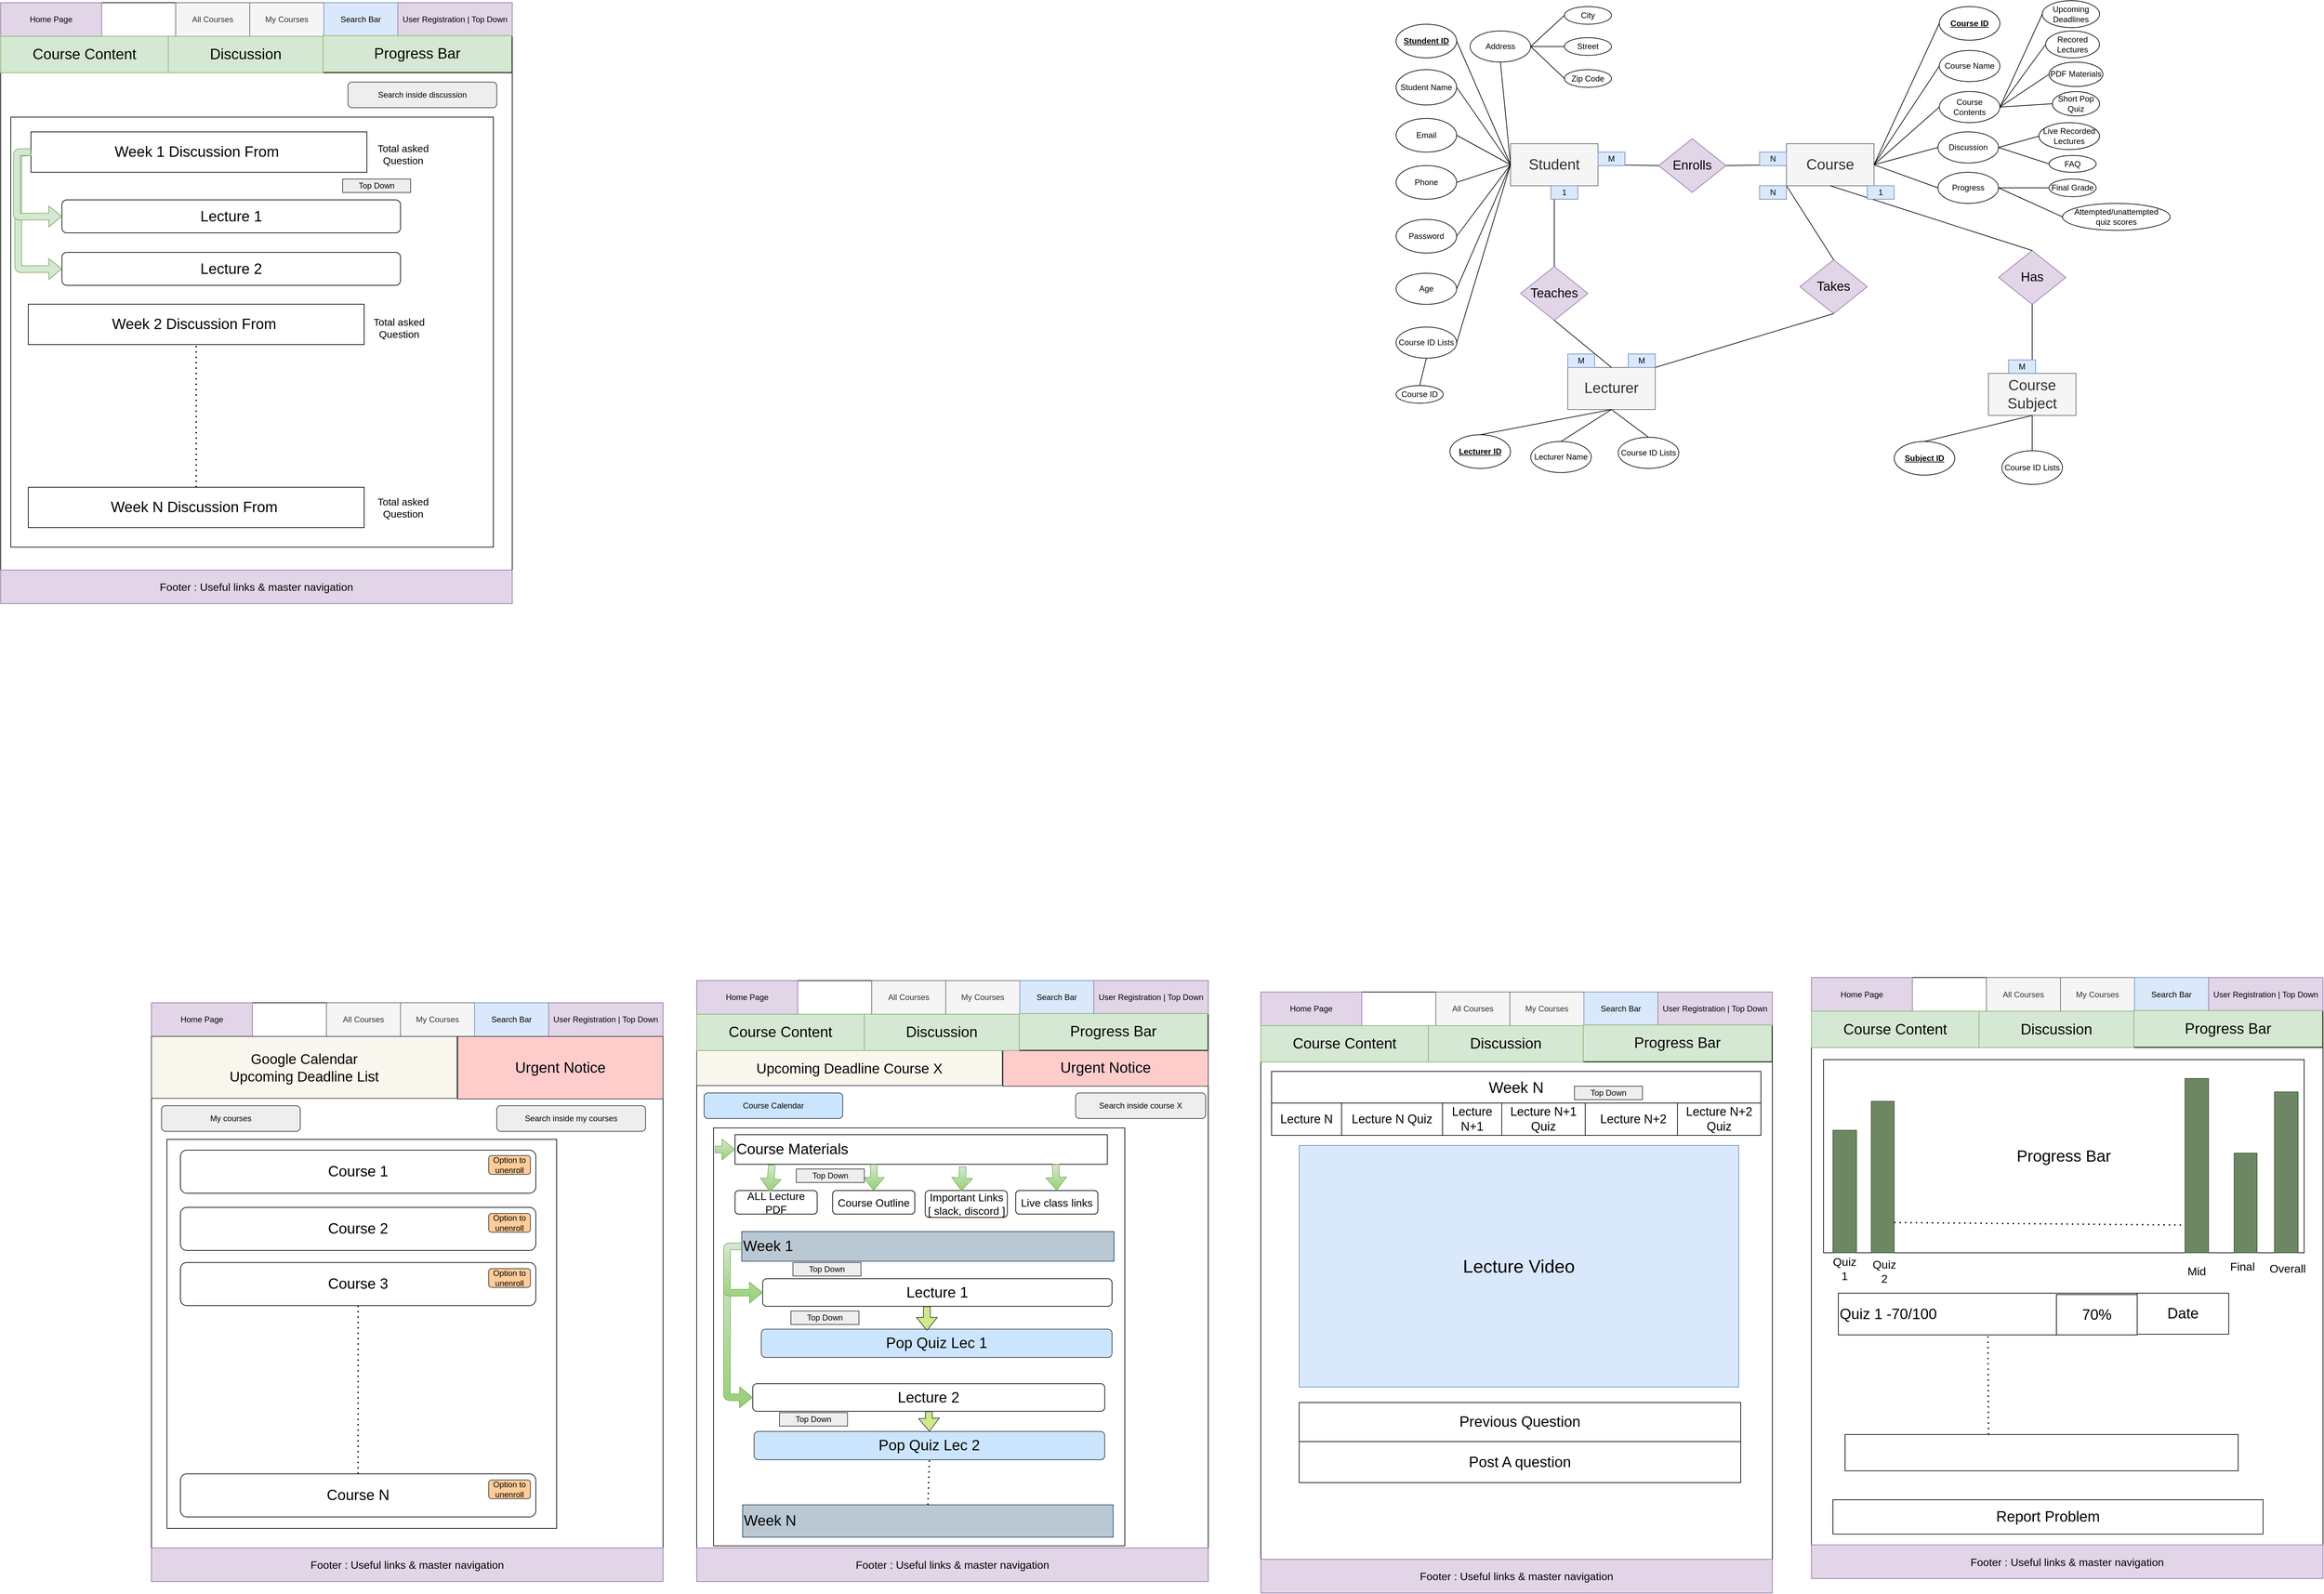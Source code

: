 <mxfile version="14.8.1" type="github">
  <diagram id="R2lEEEUBdFMjLlhIrx00" name="Page-1">
    <mxGraphModel dx="4060" dy="2269" grid="0" gridSize="10" guides="1" tooltips="1" connect="1" arrows="1" fold="1" page="1" pageScale="1" pageWidth="300000" pageHeight="300000" math="0" shadow="0" extFonts="Permanent Marker^https://fonts.googleapis.com/css?family=Permanent+Marker">
      <root>
        <mxCell id="0" />
        <mxCell id="1" parent="0" />
        <mxCell id="I6H-1c5d8jYA9ldY7Inj-14" value="" style="rounded=0;whiteSpace=wrap;html=1;" vertex="1" parent="1">
          <mxGeometry x="45" y="38" width="760" height="893" as="geometry" />
        </mxCell>
        <mxCell id="I6H-1c5d8jYA9ldY7Inj-16" value="" style="rounded=0;whiteSpace=wrap;html=1;" vertex="1" parent="1">
          <mxGeometry x="45" y="38" width="760" height="50" as="geometry" />
        </mxCell>
        <mxCell id="I6H-1c5d8jYA9ldY7Inj-17" value="Home Page" style="rounded=0;whiteSpace=wrap;html=1;fillColor=#e1d5e7;strokeColor=#9673a6;" vertex="1" parent="1">
          <mxGeometry x="45" y="38" width="150" height="50" as="geometry" />
        </mxCell>
        <mxCell id="I6H-1c5d8jYA9ldY7Inj-19" value="My Courses" style="rounded=0;whiteSpace=wrap;html=1;fillColor=#f5f5f5;strokeColor=#666666;fontColor=#333333;" vertex="1" parent="1">
          <mxGeometry x="415" y="38" width="110" height="50" as="geometry" />
        </mxCell>
        <mxCell id="I6H-1c5d8jYA9ldY7Inj-20" value="Search Bar" style="rounded=0;whiteSpace=wrap;html=1;fillColor=#dae8fc;strokeColor=#6c8ebf;" vertex="1" parent="1">
          <mxGeometry x="525" y="38" width="110" height="50" as="geometry" />
        </mxCell>
        <mxCell id="I6H-1c5d8jYA9ldY7Inj-21" value="User Registration | Top Down" style="rounded=0;whiteSpace=wrap;html=1;fillColor=#e1d5e7;strokeColor=#9673a6;" vertex="1" parent="1">
          <mxGeometry x="635" y="38" width="170" height="50" as="geometry" />
        </mxCell>
        <mxCell id="I6H-1c5d8jYA9ldY7Inj-22" value="All Courses" style="rounded=0;whiteSpace=wrap;html=1;fillColor=#f5f5f5;strokeColor=#666666;fontColor=#333333;" vertex="1" parent="1">
          <mxGeometry x="305" y="38" width="110" height="50" as="geometry" />
        </mxCell>
        <mxCell id="I6H-1c5d8jYA9ldY7Inj-23" value="&lt;font style=&quot;font-size: 16px&quot;&gt;Footer : Useful links &amp;amp; master navigation&lt;/font&gt;" style="rounded=0;whiteSpace=wrap;html=1;fillColor=#e1d5e7;strokeColor=#9673a6;" vertex="1" parent="1">
          <mxGeometry x="45" y="881" width="760" height="50" as="geometry" />
        </mxCell>
        <mxCell id="I6H-1c5d8jYA9ldY7Inj-41" value="" style="rounded=0;whiteSpace=wrap;html=1;" vertex="1" parent="1">
          <mxGeometry x="269" y="1524" width="760" height="860" as="geometry" />
        </mxCell>
        <mxCell id="I6H-1c5d8jYA9ldY7Inj-42" value="" style="rounded=0;whiteSpace=wrap;html=1;" vertex="1" parent="1">
          <mxGeometry x="269" y="1524" width="760" height="50" as="geometry" />
        </mxCell>
        <mxCell id="I6H-1c5d8jYA9ldY7Inj-43" value="Home Page" style="rounded=0;whiteSpace=wrap;html=1;fillColor=#e1d5e7;strokeColor=#9673a6;" vertex="1" parent="1">
          <mxGeometry x="269" y="1524" width="150" height="50" as="geometry" />
        </mxCell>
        <mxCell id="I6H-1c5d8jYA9ldY7Inj-44" value="My Courses" style="rounded=0;whiteSpace=wrap;html=1;fillColor=#f5f5f5;strokeColor=#666666;fontColor=#333333;" vertex="1" parent="1">
          <mxGeometry x="639" y="1524" width="110" height="50" as="geometry" />
        </mxCell>
        <mxCell id="I6H-1c5d8jYA9ldY7Inj-45" value="Search Bar" style="rounded=0;whiteSpace=wrap;html=1;fillColor=#dae8fc;strokeColor=#6c8ebf;" vertex="1" parent="1">
          <mxGeometry x="749" y="1524" width="110" height="50" as="geometry" />
        </mxCell>
        <mxCell id="I6H-1c5d8jYA9ldY7Inj-46" value="User Registration | Top Down" style="rounded=0;whiteSpace=wrap;html=1;fillColor=#e1d5e7;strokeColor=#9673a6;" vertex="1" parent="1">
          <mxGeometry x="859" y="1524" width="170" height="50" as="geometry" />
        </mxCell>
        <mxCell id="I6H-1c5d8jYA9ldY7Inj-47" value="All Courses" style="rounded=0;whiteSpace=wrap;html=1;fillColor=#f5f5f5;strokeColor=#666666;fontColor=#333333;" vertex="1" parent="1">
          <mxGeometry x="529" y="1524" width="110" height="50" as="geometry" />
        </mxCell>
        <mxCell id="I6H-1c5d8jYA9ldY7Inj-48" value="&lt;font style=&quot;font-size: 16px&quot;&gt;Footer : Useful links &amp;amp; master navigation&lt;/font&gt;" style="rounded=0;whiteSpace=wrap;html=1;fillColor=#e1d5e7;strokeColor=#9673a6;" vertex="1" parent="1">
          <mxGeometry x="269" y="2334" width="760" height="50" as="geometry" />
        </mxCell>
        <mxCell id="I6H-1c5d8jYA9ldY7Inj-49" value="&lt;font style=&quot;font-size: 22px&quot;&gt;Urgent Notice&lt;/font&gt;" style="rounded=0;whiteSpace=wrap;html=1;fillColor=#ffcccc;strokeColor=#36393d;" vertex="1" parent="1">
          <mxGeometry x="724" y="1574" width="305" height="93" as="geometry" />
        </mxCell>
        <mxCell id="I6H-1c5d8jYA9ldY7Inj-50" value="&lt;font style=&quot;font-size: 21px&quot;&gt;Google Calendar&lt;br&gt;Upcoming Deadline List&lt;/font&gt;" style="rounded=0;whiteSpace=wrap;html=1;fillColor=#f9f7ed;strokeColor=#36393d;" vertex="1" parent="1">
          <mxGeometry x="269" y="1574" width="454" height="92" as="geometry" />
        </mxCell>
        <mxCell id="I6H-1c5d8jYA9ldY7Inj-51" value="My courses" style="rounded=1;whiteSpace=wrap;html=1;fillColor=#eeeeee;strokeColor=#36393d;" vertex="1" parent="1">
          <mxGeometry x="284" y="1677" width="206" height="38" as="geometry" />
        </mxCell>
        <mxCell id="I6H-1c5d8jYA9ldY7Inj-52" value="" style="rounded=0;whiteSpace=wrap;html=1;" vertex="1" parent="1">
          <mxGeometry x="292" y="1727" width="579" height="578" as="geometry" />
        </mxCell>
        <mxCell id="I6H-1c5d8jYA9ldY7Inj-53" value="Search inside my courses" style="rounded=1;whiteSpace=wrap;html=1;fillColor=#eeeeee;strokeColor=#36393d;" vertex="1" parent="1">
          <mxGeometry x="782" y="1677" width="221" height="38" as="geometry" />
        </mxCell>
        <mxCell id="I6H-1c5d8jYA9ldY7Inj-54" value="&lt;font style=&quot;font-size: 22px&quot;&gt;Course 1&lt;/font&gt;" style="rounded=1;whiteSpace=wrap;html=1;" vertex="1" parent="1">
          <mxGeometry x="312" y="1743" width="528" height="64" as="geometry" />
        </mxCell>
        <mxCell id="I6H-1c5d8jYA9ldY7Inj-55" value="&lt;font style=&quot;font-size: 22px&quot;&gt;Course 2&lt;/font&gt;" style="rounded=1;whiteSpace=wrap;html=1;" vertex="1" parent="1">
          <mxGeometry x="312" y="1828" width="528" height="64" as="geometry" />
        </mxCell>
        <mxCell id="I6H-1c5d8jYA9ldY7Inj-56" value="&lt;font style=&quot;font-size: 22px&quot;&gt;Course 3&lt;/font&gt;" style="rounded=1;whiteSpace=wrap;html=1;" vertex="1" parent="1">
          <mxGeometry x="312" y="1910" width="528" height="64" as="geometry" />
        </mxCell>
        <mxCell id="I6H-1c5d8jYA9ldY7Inj-57" value="&lt;font style=&quot;font-size: 22px&quot;&gt;Course N&lt;/font&gt;" style="rounded=1;whiteSpace=wrap;html=1;" vertex="1" parent="1">
          <mxGeometry x="312" y="2224" width="528" height="64" as="geometry" />
        </mxCell>
        <mxCell id="I6H-1c5d8jYA9ldY7Inj-58" value="" style="endArrow=none;dashed=1;html=1;dashPattern=1 3;strokeWidth=2;exitX=0.5;exitY=1;exitDx=0;exitDy=0;" edge="1" parent="1" source="I6H-1c5d8jYA9ldY7Inj-56" target="I6H-1c5d8jYA9ldY7Inj-57">
          <mxGeometry width="50" height="50" relative="1" as="geometry">
            <mxPoint x="604" y="1964" as="sourcePoint" />
            <mxPoint x="654" y="1914" as="targetPoint" />
          </mxGeometry>
        </mxCell>
        <mxCell id="I6H-1c5d8jYA9ldY7Inj-59" value="Option to unenroll" style="rounded=1;whiteSpace=wrap;html=1;fillColor=#ffcc99;strokeColor=#36393d;" vertex="1" parent="1">
          <mxGeometry x="770" y="1751" width="62" height="28" as="geometry" />
        </mxCell>
        <mxCell id="I6H-1c5d8jYA9ldY7Inj-60" value="Option to unenroll" style="rounded=1;whiteSpace=wrap;html=1;fillColor=#ffcc99;strokeColor=#36393d;" vertex="1" parent="1">
          <mxGeometry x="770" y="1837" width="62" height="28" as="geometry" />
        </mxCell>
        <mxCell id="I6H-1c5d8jYA9ldY7Inj-61" value="Option to unenroll" style="rounded=1;whiteSpace=wrap;html=1;fillColor=#ffcc99;strokeColor=#36393d;" vertex="1" parent="1">
          <mxGeometry x="770" y="1919" width="62" height="28" as="geometry" />
        </mxCell>
        <mxCell id="I6H-1c5d8jYA9ldY7Inj-62" value="Option to unenroll" style="rounded=1;whiteSpace=wrap;html=1;fillColor=#ffcc99;strokeColor=#36393d;" vertex="1" parent="1">
          <mxGeometry x="770" y="2233" width="62" height="28" as="geometry" />
        </mxCell>
        <mxCell id="I6H-1c5d8jYA9ldY7Inj-99" value="" style="rounded=0;whiteSpace=wrap;html=1;" vertex="1" parent="1">
          <mxGeometry x="45" y="88" width="759" height="54" as="geometry" />
        </mxCell>
        <mxCell id="I6H-1c5d8jYA9ldY7Inj-100" value="&lt;font style=&quot;font-size: 22px&quot;&gt;Course Content&lt;/font&gt;" style="rounded=0;whiteSpace=wrap;html=1;fillColor=#d5e8d4;strokeColor=#82b366;" vertex="1" parent="1">
          <mxGeometry x="45" y="88" width="249" height="54" as="geometry" />
        </mxCell>
        <mxCell id="I6H-1c5d8jYA9ldY7Inj-101" value="&lt;font style=&quot;font-size: 22px&quot;&gt;Discussion&lt;/font&gt;" style="rounded=0;whiteSpace=wrap;html=1;align=center;fillColor=#d5e8d4;strokeColor=#82b366;" vertex="1" parent="1">
          <mxGeometry x="294" y="88" width="230" height="54" as="geometry" />
        </mxCell>
        <mxCell id="I6H-1c5d8jYA9ldY7Inj-102" value="&lt;font style=&quot;font-size: 22px&quot;&gt;Progress Bar&lt;/font&gt;" style="rounded=0;whiteSpace=wrap;html=1;fillColor=#d5e8d4;strokeColor=#82b366;" vertex="1" parent="1">
          <mxGeometry x="524" y="87" width="280" height="54" as="geometry" />
        </mxCell>
        <mxCell id="I6H-1c5d8jYA9ldY7Inj-103" value="" style="rounded=0;whiteSpace=wrap;html=1;" vertex="1" parent="1">
          <mxGeometry x="1079" y="1491" width="760" height="893" as="geometry" />
        </mxCell>
        <mxCell id="I6H-1c5d8jYA9ldY7Inj-104" value="" style="rounded=0;whiteSpace=wrap;html=1;" vertex="1" parent="1">
          <mxGeometry x="1079" y="1491" width="760" height="50" as="geometry" />
        </mxCell>
        <mxCell id="I6H-1c5d8jYA9ldY7Inj-105" value="Home Page" style="rounded=0;whiteSpace=wrap;html=1;fillColor=#e1d5e7;strokeColor=#9673a6;" vertex="1" parent="1">
          <mxGeometry x="1079" y="1491" width="150" height="50" as="geometry" />
        </mxCell>
        <mxCell id="I6H-1c5d8jYA9ldY7Inj-106" value="My Courses" style="rounded=0;whiteSpace=wrap;html=1;fillColor=#f5f5f5;strokeColor=#666666;fontColor=#333333;" vertex="1" parent="1">
          <mxGeometry x="1449" y="1491" width="110" height="50" as="geometry" />
        </mxCell>
        <mxCell id="I6H-1c5d8jYA9ldY7Inj-107" value="Search Bar" style="rounded=0;whiteSpace=wrap;html=1;fillColor=#dae8fc;strokeColor=#6c8ebf;" vertex="1" parent="1">
          <mxGeometry x="1559" y="1491" width="110" height="50" as="geometry" />
        </mxCell>
        <mxCell id="I6H-1c5d8jYA9ldY7Inj-108" value="User Registration | Top Down" style="rounded=0;whiteSpace=wrap;html=1;fillColor=#e1d5e7;strokeColor=#9673a6;" vertex="1" parent="1">
          <mxGeometry x="1669" y="1491" width="170" height="50" as="geometry" />
        </mxCell>
        <mxCell id="I6H-1c5d8jYA9ldY7Inj-109" value="All Courses" style="rounded=0;whiteSpace=wrap;html=1;fillColor=#f5f5f5;strokeColor=#666666;fontColor=#333333;" vertex="1" parent="1">
          <mxGeometry x="1339" y="1491" width="110" height="50" as="geometry" />
        </mxCell>
        <mxCell id="I6H-1c5d8jYA9ldY7Inj-110" value="&lt;font style=&quot;font-size: 16px&quot;&gt;Footer : Useful links &amp;amp; master navigation&lt;/font&gt;" style="rounded=0;whiteSpace=wrap;html=1;fillColor=#e1d5e7;strokeColor=#9673a6;" vertex="1" parent="1">
          <mxGeometry x="1079" y="2334" width="760" height="50" as="geometry" />
        </mxCell>
        <mxCell id="I6H-1c5d8jYA9ldY7Inj-111" value="&lt;font style=&quot;font-size: 22px&quot;&gt;Urgent Notice&lt;/font&gt;" style="rounded=0;whiteSpace=wrap;html=1;fillColor=#ffcccc;strokeColor=#36393d;" vertex="1" parent="1">
          <mxGeometry x="1534" y="1594" width="305" height="54" as="geometry" />
        </mxCell>
        <mxCell id="I6H-1c5d8jYA9ldY7Inj-112" value="&lt;font style=&quot;font-size: 21px&quot;&gt;Upcoming Deadline Course X&lt;/font&gt;" style="rounded=0;whiteSpace=wrap;html=1;fillColor=#f9f7ed;strokeColor=#36393d;" vertex="1" parent="1">
          <mxGeometry x="1079" y="1594" width="454" height="53" as="geometry" />
        </mxCell>
        <mxCell id="I6H-1c5d8jYA9ldY7Inj-113" value="Course Calendar" style="rounded=1;whiteSpace=wrap;html=1;fillColor=#cce5ff;strokeColor=#36393d;" vertex="1" parent="1">
          <mxGeometry x="1090" y="1658" width="206" height="38" as="geometry" />
        </mxCell>
        <mxCell id="I6H-1c5d8jYA9ldY7Inj-114" value="Search inside course X" style="rounded=1;whiteSpace=wrap;html=1;fillColor=#eeeeee;strokeColor=#36393d;" vertex="1" parent="1">
          <mxGeometry x="1642" y="1658" width="193" height="38" as="geometry" />
        </mxCell>
        <mxCell id="I6H-1c5d8jYA9ldY7Inj-115" value="" style="rounded=0;whiteSpace=wrap;html=1;" vertex="1" parent="1">
          <mxGeometry x="1104" y="1710" width="611" height="621" as="geometry" />
        </mxCell>
        <mxCell id="I6H-1c5d8jYA9ldY7Inj-116" value="&lt;span&gt;&lt;font style=&quot;font-size: 22px&quot;&gt;Course Materials&lt;/font&gt;&lt;/span&gt;" style="rounded=0;whiteSpace=wrap;html=1;align=left;" vertex="1" parent="1">
          <mxGeometry x="1136" y="1720" width="553" height="44" as="geometry" />
        </mxCell>
        <mxCell id="I6H-1c5d8jYA9ldY7Inj-117" value="" style="shape=flexArrow;endArrow=classic;html=1;entryX=0.5;entryY=0;entryDx=0;entryDy=0;fillColor=#d5e8d4;strokeColor=#82b366;exitX=0.373;exitY=1;exitDx=0;exitDy=0;exitPerimeter=0;gradientColor=#97d077;" edge="1" parent="1" source="I6H-1c5d8jYA9ldY7Inj-116" target="I6H-1c5d8jYA9ldY7Inj-118">
          <mxGeometry width="50" height="50" relative="1" as="geometry">
            <mxPoint x="1397" y="1764" as="sourcePoint" />
            <mxPoint x="1704" y="1877" as="targetPoint" />
            <Array as="points" />
          </mxGeometry>
        </mxCell>
        <mxCell id="I6H-1c5d8jYA9ldY7Inj-118" value="&lt;font style=&quot;font-size: 16px&quot;&gt;Course Outline&lt;/font&gt;" style="rounded=1;whiteSpace=wrap;html=1;" vertex="1" parent="1">
          <mxGeometry x="1281" y="1803" width="122" height="35" as="geometry" />
        </mxCell>
        <mxCell id="I6H-1c5d8jYA9ldY7Inj-119" value="Top Down" style="text;html=1;strokeColor=#36393d;fillColor=#eeeeee;align=center;verticalAlign=middle;whiteSpace=wrap;rounded=0;" vertex="1" parent="1">
          <mxGeometry x="1227" y="1771" width="101" height="20" as="geometry" />
        </mxCell>
        <mxCell id="I6H-1c5d8jYA9ldY7Inj-120" value="" style="shape=flexArrow;endArrow=classic;html=1;entryX=0;entryY=0.5;entryDx=0;entryDy=0;fillColor=#d5e8d4;strokeColor=#82b366;gradientColor=#97d077;" edge="1" parent="1" target="I6H-1c5d8jYA9ldY7Inj-116">
          <mxGeometry width="50" height="50" relative="1" as="geometry">
            <mxPoint x="1106" y="1742" as="sourcePoint" />
            <mxPoint x="1150" y="1721" as="targetPoint" />
          </mxGeometry>
        </mxCell>
        <mxCell id="I6H-1c5d8jYA9ldY7Inj-121" value="&lt;span style=&quot;font-size: 16px&quot;&gt;ALL Lecture PDF&lt;/span&gt;" style="rounded=1;whiteSpace=wrap;html=1;" vertex="1" parent="1">
          <mxGeometry x="1136" y="1803" width="122" height="35" as="geometry" />
        </mxCell>
        <mxCell id="I6H-1c5d8jYA9ldY7Inj-122" value="&lt;span style=&quot;font-size: 16px&quot;&gt;Important Links&lt;br&gt;[ slack, discord ]&lt;/span&gt;" style="rounded=1;whiteSpace=wrap;html=1;" vertex="1" parent="1">
          <mxGeometry x="1418.5" y="1803" width="122" height="40" as="geometry" />
        </mxCell>
        <mxCell id="I6H-1c5d8jYA9ldY7Inj-123" value="&lt;span style=&quot;font-size: 16px&quot;&gt;Live class links&lt;/span&gt;" style="rounded=1;whiteSpace=wrap;html=1;" vertex="1" parent="1">
          <mxGeometry x="1553" y="1803" width="122" height="35" as="geometry" />
        </mxCell>
        <mxCell id="I6H-1c5d8jYA9ldY7Inj-124" value="" style="shape=flexArrow;endArrow=classic;html=1;exitX=0.099;exitY=1.023;exitDx=0;exitDy=0;exitPerimeter=0;entryX=0.422;entryY=0.054;entryDx=0;entryDy=0;entryPerimeter=0;gradientColor=#97d077;fillColor=#d5e8d4;strokeColor=#82b366;" edge="1" parent="1" source="I6H-1c5d8jYA9ldY7Inj-116" target="I6H-1c5d8jYA9ldY7Inj-121">
          <mxGeometry width="50" height="50" relative="1" as="geometry">
            <mxPoint x="1219" y="1969" as="sourcePoint" />
            <mxPoint x="1269" y="1919" as="targetPoint" />
          </mxGeometry>
        </mxCell>
        <mxCell id="I6H-1c5d8jYA9ldY7Inj-125" value="" style="shape=flexArrow;endArrow=classic;html=1;exitX=0.612;exitY=1.074;exitDx=0;exitDy=0;exitPerimeter=0;entryX=0.44;entryY=0.018;entryDx=0;entryDy=0;entryPerimeter=0;gradientColor=#97d077;fillColor=#d5e8d4;strokeColor=#82b366;" edge="1" parent="1" source="I6H-1c5d8jYA9ldY7Inj-116" target="I6H-1c5d8jYA9ldY7Inj-122">
          <mxGeometry width="50" height="50" relative="1" as="geometry">
            <mxPoint x="1526" y="1942" as="sourcePoint" />
            <mxPoint x="1576" y="1892" as="targetPoint" />
          </mxGeometry>
        </mxCell>
        <mxCell id="I6H-1c5d8jYA9ldY7Inj-126" value="" style="shape=flexArrow;endArrow=classic;html=1;exitX=0.861;exitY=0.993;exitDx=0;exitDy=0;exitPerimeter=0;entryX=0.5;entryY=0;entryDx=0;entryDy=0;gradientColor=#97d077;fillColor=#d5e8d4;strokeColor=#82b366;" edge="1" parent="1" source="I6H-1c5d8jYA9ldY7Inj-116" target="I6H-1c5d8jYA9ldY7Inj-123">
          <mxGeometry width="50" height="50" relative="1" as="geometry">
            <mxPoint x="1593" y="1909" as="sourcePoint" />
            <mxPoint x="1643" y="1859" as="targetPoint" />
          </mxGeometry>
        </mxCell>
        <mxCell id="I6H-1c5d8jYA9ldY7Inj-127" value="&lt;span&gt;&lt;font style=&quot;font-size: 22px&quot;&gt;Week 1&lt;/font&gt;&lt;/span&gt;" style="rounded=0;whiteSpace=wrap;html=1;align=left;fillColor=#bac8d3;strokeColor=#23445d;" vertex="1" parent="1">
          <mxGeometry x="1146" y="1864" width="553" height="44" as="geometry" />
        </mxCell>
        <mxCell id="I6H-1c5d8jYA9ldY7Inj-128" value="&lt;font style=&quot;font-size: 22px&quot;&gt;Lecture 1&lt;/font&gt;" style="rounded=1;whiteSpace=wrap;html=1;" vertex="1" parent="1">
          <mxGeometry x="1177" y="1934" width="519" height="41" as="geometry" />
        </mxCell>
        <mxCell id="I6H-1c5d8jYA9ldY7Inj-129" value="&lt;font style=&quot;font-size: 22px&quot;&gt;Lecture 2&lt;/font&gt;" style="rounded=1;whiteSpace=wrap;html=1;" vertex="1" parent="1">
          <mxGeometry x="1162.25" y="2090" width="523" height="41" as="geometry" />
        </mxCell>
        <mxCell id="I6H-1c5d8jYA9ldY7Inj-130" value="" style="shape=flexArrow;endArrow=classic;html=1;exitX=0;exitY=0.5;exitDx=0;exitDy=0;entryX=0;entryY=0.5;entryDx=0;entryDy=0;gradientColor=#97d077;fillColor=#d5e8d4;strokeColor=#82b366;" edge="1" parent="1" source="I6H-1c5d8jYA9ldY7Inj-127" target="I6H-1c5d8jYA9ldY7Inj-129">
          <mxGeometry width="50" height="50" relative="1" as="geometry">
            <mxPoint x="1146" y="1915" as="sourcePoint" />
            <mxPoint x="1170" y="2039" as="targetPoint" />
            <Array as="points">
              <mxPoint x="1124" y="1886" />
              <mxPoint x="1124" y="2019" />
              <mxPoint x="1124" y="2110" />
            </Array>
          </mxGeometry>
        </mxCell>
        <mxCell id="I6H-1c5d8jYA9ldY7Inj-131" value="" style="shape=flexArrow;endArrow=classic;html=1;entryX=0;entryY=0.5;entryDx=0;entryDy=0;exitX=0;exitY=0.5;exitDx=0;exitDy=0;gradientColor=#97d077;fillColor=#d5e8d4;strokeColor=#82b366;" edge="1" parent="1" source="I6H-1c5d8jYA9ldY7Inj-127" target="I6H-1c5d8jYA9ldY7Inj-128">
          <mxGeometry width="50" height="50" relative="1" as="geometry">
            <mxPoint x="1136" y="1852" as="sourcePoint" />
            <mxPoint x="1221" y="2078" as="targetPoint" />
            <Array as="points">
              <mxPoint x="1124" y="1886" />
              <mxPoint x="1124" y="1955" />
            </Array>
          </mxGeometry>
        </mxCell>
        <mxCell id="I6H-1c5d8jYA9ldY7Inj-132" value="Top Down" style="text;html=1;strokeColor=#36393d;fillColor=#eeeeee;align=center;verticalAlign=middle;whiteSpace=wrap;rounded=0;" vertex="1" parent="1">
          <mxGeometry x="1222" y="1910" width="101" height="20" as="geometry" />
        </mxCell>
        <mxCell id="I6H-1c5d8jYA9ldY7Inj-133" value="&lt;font style=&quot;font-size: 22px&quot;&gt;Week N&lt;/font&gt;" style="rounded=0;whiteSpace=wrap;html=1;fillColor=#bac8d3;strokeColor=#23445d;align=left;" vertex="1" parent="1">
          <mxGeometry x="1147.25" y="2270" width="550.5" height="48" as="geometry" />
        </mxCell>
        <mxCell id="I6H-1c5d8jYA9ldY7Inj-134" value="&lt;font style=&quot;font-size: 22px&quot;&gt;Pop Quiz Lec 1&lt;/font&gt;" style="rounded=1;whiteSpace=wrap;html=1;fillColor=#cce5ff;strokeColor=#36393d;" vertex="1" parent="1">
          <mxGeometry x="1175" y="2009" width="521" height="42" as="geometry" />
        </mxCell>
        <mxCell id="I6H-1c5d8jYA9ldY7Inj-135" value="&lt;font style=&quot;font-size: 22px&quot;&gt;Pop Quiz Lec 2&lt;/font&gt;" style="rounded=1;whiteSpace=wrap;html=1;fillColor=#cce5ff;strokeColor=#36393d;" vertex="1" parent="1">
          <mxGeometry x="1164.25" y="2161" width="521" height="42" as="geometry" />
        </mxCell>
        <mxCell id="I6H-1c5d8jYA9ldY7Inj-136" value="Top Down" style="text;html=1;strokeColor=#36393d;fillColor=#eeeeee;align=center;verticalAlign=middle;whiteSpace=wrap;rounded=0;" vertex="1" parent="1">
          <mxGeometry x="1219" y="1982" width="101" height="20" as="geometry" />
        </mxCell>
        <mxCell id="I6H-1c5d8jYA9ldY7Inj-137" value="Top Down" style="text;html=1;strokeColor=#36393d;fillColor=#eeeeee;align=center;verticalAlign=middle;whiteSpace=wrap;rounded=0;" vertex="1" parent="1">
          <mxGeometry x="1202" y="2133" width="101" height="20" as="geometry" />
        </mxCell>
        <mxCell id="I6H-1c5d8jYA9ldY7Inj-138" value="" style="endArrow=none;dashed=1;html=1;dashPattern=1 3;strokeWidth=2;exitX=0.5;exitY=0;exitDx=0;exitDy=0;entryX=0.5;entryY=1;entryDx=0;entryDy=0;" edge="1" parent="1" source="I6H-1c5d8jYA9ldY7Inj-133" target="I6H-1c5d8jYA9ldY7Inj-135">
          <mxGeometry width="50" height="50" relative="1" as="geometry">
            <mxPoint x="1422" y="2264" as="sourcePoint" />
            <mxPoint x="1472" y="2214" as="targetPoint" />
          </mxGeometry>
        </mxCell>
        <mxCell id="I6H-1c5d8jYA9ldY7Inj-139" value="" style="shape=flexArrow;endArrow=classic;html=1;entryX=0.5;entryY=0;entryDx=0;entryDy=0;exitX=0.5;exitY=1;exitDx=0;exitDy=0;fillColor=#cdeb8b;strokeColor=#36393d;" edge="1" parent="1" source="I6H-1c5d8jYA9ldY7Inj-129" target="I6H-1c5d8jYA9ldY7Inj-135">
          <mxGeometry width="50" height="50" relative="1" as="geometry">
            <mxPoint x="1545" y="2071" as="sourcePoint" />
            <mxPoint x="1642" y="2134" as="targetPoint" />
          </mxGeometry>
        </mxCell>
        <mxCell id="I6H-1c5d8jYA9ldY7Inj-140" value="" style="shape=flexArrow;endArrow=classic;html=1;exitX=0.47;exitY=1;exitDx=0;exitDy=0;exitPerimeter=0;fillColor=#cdeb8b;strokeColor=#36393d;" edge="1" parent="1" source="I6H-1c5d8jYA9ldY7Inj-128">
          <mxGeometry width="50" height="50" relative="1" as="geometry">
            <mxPoint x="1421" y="1987" as="sourcePoint" />
            <mxPoint x="1421" y="2011" as="targetPoint" />
          </mxGeometry>
        </mxCell>
        <mxCell id="I6H-1c5d8jYA9ldY7Inj-141" value="" style="rounded=0;whiteSpace=wrap;html=1;" vertex="1" parent="1">
          <mxGeometry x="1079" y="1541" width="759" height="54" as="geometry" />
        </mxCell>
        <mxCell id="I6H-1c5d8jYA9ldY7Inj-142" value="&lt;font style=&quot;font-size: 22px&quot;&gt;Course Content&lt;/font&gt;" style="rounded=0;whiteSpace=wrap;html=1;fillColor=#d5e8d4;strokeColor=#82b366;" vertex="1" parent="1">
          <mxGeometry x="1079" y="1541" width="249" height="54" as="geometry" />
        </mxCell>
        <mxCell id="I6H-1c5d8jYA9ldY7Inj-143" value="&lt;font style=&quot;font-size: 22px&quot;&gt;Discussion&lt;/font&gt;" style="rounded=0;whiteSpace=wrap;html=1;align=center;fillColor=#d5e8d4;strokeColor=#82b366;" vertex="1" parent="1">
          <mxGeometry x="1328" y="1541" width="230" height="54" as="geometry" />
        </mxCell>
        <mxCell id="I6H-1c5d8jYA9ldY7Inj-144" value="&lt;font style=&quot;font-size: 22px&quot;&gt;Progress Bar&lt;/font&gt;" style="rounded=0;whiteSpace=wrap;html=1;fillColor=#d5e8d4;strokeColor=#82b366;" vertex="1" parent="1">
          <mxGeometry x="1558" y="1540" width="280" height="54" as="geometry" />
        </mxCell>
        <mxCell id="I6H-1c5d8jYA9ldY7Inj-156" value="" style="rounded=0;whiteSpace=wrap;html=1;" vertex="1" parent="1">
          <mxGeometry x="1917" y="1508" width="760" height="893" as="geometry" />
        </mxCell>
        <mxCell id="I6H-1c5d8jYA9ldY7Inj-157" value="" style="rounded=0;whiteSpace=wrap;html=1;" vertex="1" parent="1">
          <mxGeometry x="1917" y="1508" width="760" height="50" as="geometry" />
        </mxCell>
        <mxCell id="I6H-1c5d8jYA9ldY7Inj-158" value="Home Page" style="rounded=0;whiteSpace=wrap;html=1;fillColor=#e1d5e7;strokeColor=#9673a6;" vertex="1" parent="1">
          <mxGeometry x="1917" y="1508" width="150" height="50" as="geometry" />
        </mxCell>
        <mxCell id="I6H-1c5d8jYA9ldY7Inj-159" value="My Courses" style="rounded=0;whiteSpace=wrap;html=1;fillColor=#f5f5f5;strokeColor=#666666;fontColor=#333333;" vertex="1" parent="1">
          <mxGeometry x="2287" y="1508" width="110" height="50" as="geometry" />
        </mxCell>
        <mxCell id="I6H-1c5d8jYA9ldY7Inj-160" value="Search Bar" style="rounded=0;whiteSpace=wrap;html=1;fillColor=#dae8fc;strokeColor=#6c8ebf;" vertex="1" parent="1">
          <mxGeometry x="2397" y="1508" width="110" height="50" as="geometry" />
        </mxCell>
        <mxCell id="I6H-1c5d8jYA9ldY7Inj-161" value="User Registration | Top Down" style="rounded=0;whiteSpace=wrap;html=1;fillColor=#e1d5e7;strokeColor=#9673a6;" vertex="1" parent="1">
          <mxGeometry x="2507" y="1508" width="170" height="50" as="geometry" />
        </mxCell>
        <mxCell id="I6H-1c5d8jYA9ldY7Inj-162" value="All Courses" style="rounded=0;whiteSpace=wrap;html=1;fillColor=#f5f5f5;strokeColor=#666666;fontColor=#333333;" vertex="1" parent="1">
          <mxGeometry x="2177" y="1508" width="110" height="50" as="geometry" />
        </mxCell>
        <mxCell id="I6H-1c5d8jYA9ldY7Inj-163" value="&lt;font style=&quot;font-size: 16px&quot;&gt;Footer : Useful links &amp;amp; master navigation&lt;/font&gt;" style="rounded=0;whiteSpace=wrap;html=1;fillColor=#e1d5e7;strokeColor=#9673a6;" vertex="1" parent="1">
          <mxGeometry x="1917" y="2351" width="760" height="50" as="geometry" />
        </mxCell>
        <mxCell id="I6H-1c5d8jYA9ldY7Inj-164" value="" style="rounded=0;whiteSpace=wrap;html=1;" vertex="1" parent="1">
          <mxGeometry x="1917" y="1558" width="759" height="54" as="geometry" />
        </mxCell>
        <mxCell id="I6H-1c5d8jYA9ldY7Inj-165" value="&lt;font style=&quot;font-size: 22px&quot;&gt;Course Content&lt;/font&gt;" style="rounded=0;whiteSpace=wrap;html=1;fillColor=#d5e8d4;strokeColor=#82b366;" vertex="1" parent="1">
          <mxGeometry x="1917" y="1558" width="249" height="54" as="geometry" />
        </mxCell>
        <mxCell id="I6H-1c5d8jYA9ldY7Inj-166" value="&lt;font style=&quot;font-size: 22px&quot;&gt;Discussion&lt;/font&gt;" style="rounded=0;whiteSpace=wrap;html=1;align=center;fillColor=#d5e8d4;strokeColor=#82b366;" vertex="1" parent="1">
          <mxGeometry x="2166" y="1558" width="230" height="54" as="geometry" />
        </mxCell>
        <mxCell id="I6H-1c5d8jYA9ldY7Inj-167" value="&lt;font style=&quot;font-size: 22px&quot;&gt;Progress Bar&lt;/font&gt;" style="rounded=0;whiteSpace=wrap;html=1;fillColor=#d5e8d4;strokeColor=#82b366;" vertex="1" parent="1">
          <mxGeometry x="2396" y="1557" width="280" height="54" as="geometry" />
        </mxCell>
        <mxCell id="I6H-1c5d8jYA9ldY7Inj-168" value="&lt;font style=&quot;font-size: 23px&quot;&gt;Week N&lt;/font&gt;" style="rounded=0;whiteSpace=wrap;html=1;" vertex="1" parent="1">
          <mxGeometry x="1933" y="1626" width="727" height="47" as="geometry" />
        </mxCell>
        <mxCell id="I6H-1c5d8jYA9ldY7Inj-169" value="&lt;font style=&quot;font-size: 18px&quot;&gt;Lecture N&lt;/font&gt;" style="rounded=0;whiteSpace=wrap;html=1;" vertex="1" parent="1">
          <mxGeometry x="1933" y="1673" width="104" height="48" as="geometry" />
        </mxCell>
        <mxCell id="I6H-1c5d8jYA9ldY7Inj-170" value="&lt;font style=&quot;font-size: 18px&quot;&gt;Lecture N+1&lt;/font&gt;" style="rounded=0;whiteSpace=wrap;html=1;" vertex="1" parent="1">
          <mxGeometry x="2187" y="1673" width="88" height="48" as="geometry" />
        </mxCell>
        <mxCell id="I6H-1c5d8jYA9ldY7Inj-171" value="&lt;font style=&quot;font-size: 18px&quot;&gt;Lecture N+2&lt;/font&gt;" style="rounded=0;whiteSpace=wrap;html=1;" vertex="1" parent="1">
          <mxGeometry x="2399" y="1673" width="143" height="48" as="geometry" />
        </mxCell>
        <mxCell id="I6H-1c5d8jYA9ldY7Inj-172" value="Top Down" style="text;html=1;strokeColor=#36393d;fillColor=#eeeeee;align=center;verticalAlign=middle;whiteSpace=wrap;rounded=0;" vertex="1" parent="1">
          <mxGeometry x="2383" y="1648" width="101" height="20" as="geometry" />
        </mxCell>
        <mxCell id="I6H-1c5d8jYA9ldY7Inj-173" value="&lt;font style=&quot;font-size: 27px&quot;&gt;Lecture Video&lt;/font&gt;" style="rounded=0;whiteSpace=wrap;html=1;fillColor=#dae8fc;strokeColor=#6c8ebf;" vertex="1" parent="1">
          <mxGeometry x="1974" y="1736" width="653" height="359" as="geometry" />
        </mxCell>
        <mxCell id="I6H-1c5d8jYA9ldY7Inj-174" value="&lt;font style=&quot;font-size: 22px&quot;&gt;Post A question&lt;/font&gt;" style="rounded=0;whiteSpace=wrap;html=1;" vertex="1" parent="1">
          <mxGeometry x="1974" y="2176" width="656" height="61" as="geometry" />
        </mxCell>
        <mxCell id="I6H-1c5d8jYA9ldY7Inj-175" value="&lt;font style=&quot;font-size: 22px&quot;&gt;Previous Question&lt;/font&gt;" style="rounded=0;whiteSpace=wrap;html=1;" vertex="1" parent="1">
          <mxGeometry x="1974" y="2118" width="656" height="58" as="geometry" />
        </mxCell>
        <mxCell id="I6H-1c5d8jYA9ldY7Inj-176" value="&lt;font style=&quot;font-size: 18px&quot;&gt;Lecture N Quiz&lt;/font&gt;" style="rounded=0;whiteSpace=wrap;html=1;" vertex="1" parent="1">
          <mxGeometry x="2037" y="1673" width="150" height="48" as="geometry" />
        </mxCell>
        <mxCell id="I6H-1c5d8jYA9ldY7Inj-177" value="&lt;font style=&quot;font-size: 18px&quot;&gt;Lecture N+1 Quiz&lt;/font&gt;" style="rounded=0;whiteSpace=wrap;html=1;" vertex="1" parent="1">
          <mxGeometry x="2275" y="1673" width="124" height="48" as="geometry" />
        </mxCell>
        <mxCell id="I6H-1c5d8jYA9ldY7Inj-178" value="&lt;font style=&quot;font-size: 18px&quot;&gt;Lecture N+2 Quiz&lt;/font&gt;" style="rounded=0;whiteSpace=wrap;html=1;" vertex="1" parent="1">
          <mxGeometry x="2536" y="1673" width="124" height="48" as="geometry" />
        </mxCell>
        <mxCell id="I6H-1c5d8jYA9ldY7Inj-198" value="" style="rounded=0;whiteSpace=wrap;html=1;" vertex="1" parent="1">
          <mxGeometry x="2735" y="1486.5" width="760" height="893" as="geometry" />
        </mxCell>
        <mxCell id="I6H-1c5d8jYA9ldY7Inj-199" value="" style="rounded=0;whiteSpace=wrap;html=1;" vertex="1" parent="1">
          <mxGeometry x="2735" y="1486.5" width="760" height="50" as="geometry" />
        </mxCell>
        <mxCell id="I6H-1c5d8jYA9ldY7Inj-200" value="Home Page" style="rounded=0;whiteSpace=wrap;html=1;fillColor=#e1d5e7;strokeColor=#9673a6;" vertex="1" parent="1">
          <mxGeometry x="2735" y="1486.5" width="150" height="50" as="geometry" />
        </mxCell>
        <mxCell id="I6H-1c5d8jYA9ldY7Inj-201" value="My Courses" style="rounded=0;whiteSpace=wrap;html=1;fillColor=#f5f5f5;strokeColor=#666666;fontColor=#333333;" vertex="1" parent="1">
          <mxGeometry x="3105" y="1486.5" width="110" height="50" as="geometry" />
        </mxCell>
        <mxCell id="I6H-1c5d8jYA9ldY7Inj-202" value="Search Bar" style="rounded=0;whiteSpace=wrap;html=1;fillColor=#dae8fc;strokeColor=#6c8ebf;" vertex="1" parent="1">
          <mxGeometry x="3215" y="1486.5" width="110" height="50" as="geometry" />
        </mxCell>
        <mxCell id="I6H-1c5d8jYA9ldY7Inj-203" value="User Registration | Top Down" style="rounded=0;whiteSpace=wrap;html=1;fillColor=#e1d5e7;strokeColor=#9673a6;" vertex="1" parent="1">
          <mxGeometry x="3325" y="1486.5" width="170" height="50" as="geometry" />
        </mxCell>
        <mxCell id="I6H-1c5d8jYA9ldY7Inj-204" value="All Courses" style="rounded=0;whiteSpace=wrap;html=1;fillColor=#f5f5f5;strokeColor=#666666;fontColor=#333333;" vertex="1" parent="1">
          <mxGeometry x="2995" y="1486.5" width="110" height="50" as="geometry" />
        </mxCell>
        <mxCell id="I6H-1c5d8jYA9ldY7Inj-205" value="&lt;font style=&quot;font-size: 16px&quot;&gt;Footer : Useful links &amp;amp; master navigation&lt;/font&gt;" style="rounded=0;whiteSpace=wrap;html=1;fillColor=#e1d5e7;strokeColor=#9673a6;" vertex="1" parent="1">
          <mxGeometry x="2735" y="2329.5" width="760" height="50" as="geometry" />
        </mxCell>
        <mxCell id="I6H-1c5d8jYA9ldY7Inj-206" value="" style="rounded=0;whiteSpace=wrap;html=1;" vertex="1" parent="1">
          <mxGeometry x="2735" y="1536.5" width="759" height="54" as="geometry" />
        </mxCell>
        <mxCell id="I6H-1c5d8jYA9ldY7Inj-207" value="&lt;font style=&quot;font-size: 22px&quot;&gt;Course Content&lt;/font&gt;" style="rounded=0;whiteSpace=wrap;html=1;fillColor=#d5e8d4;strokeColor=#82b366;" vertex="1" parent="1">
          <mxGeometry x="2735" y="1536.5" width="249" height="54" as="geometry" />
        </mxCell>
        <mxCell id="I6H-1c5d8jYA9ldY7Inj-208" value="&lt;font style=&quot;font-size: 22px&quot;&gt;Discussion&lt;/font&gt;" style="rounded=0;whiteSpace=wrap;html=1;align=center;fillColor=#d5e8d4;strokeColor=#82b366;" vertex="1" parent="1">
          <mxGeometry x="2984" y="1536.5" width="230" height="54" as="geometry" />
        </mxCell>
        <mxCell id="I6H-1c5d8jYA9ldY7Inj-209" value="&lt;font style=&quot;font-size: 22px&quot;&gt;Progress Bar&lt;/font&gt;" style="rounded=0;whiteSpace=wrap;html=1;fillColor=#d5e8d4;strokeColor=#82b366;" vertex="1" parent="1">
          <mxGeometry x="3214" y="1535.5" width="280" height="54" as="geometry" />
        </mxCell>
        <mxCell id="I6H-1c5d8jYA9ldY7Inj-210" value="&lt;font style=&quot;font-size: 24px&quot;&gt;Progress Bar&lt;/font&gt;" style="rounded=0;whiteSpace=wrap;html=1;" vertex="1" parent="1">
          <mxGeometry x="2753" y="1608.5" width="714" height="287" as="geometry" />
        </mxCell>
        <mxCell id="I6H-1c5d8jYA9ldY7Inj-211" value="" style="rounded=0;whiteSpace=wrap;html=1;fillColor=#6d8764;strokeColor=#3A5431;fontColor=#ffffff;" vertex="1" parent="1">
          <mxGeometry x="2767" y="1713.5" width="35" height="182" as="geometry" />
        </mxCell>
        <mxCell id="I6H-1c5d8jYA9ldY7Inj-212" value="" style="rounded=0;whiteSpace=wrap;html=1;fillColor=#6d8764;strokeColor=#3A5431;fontColor=#ffffff;" vertex="1" parent="1">
          <mxGeometry x="2824" y="1670.5" width="34" height="225" as="geometry" />
        </mxCell>
        <mxCell id="I6H-1c5d8jYA9ldY7Inj-213" value="" style="endArrow=none;dashed=1;html=1;dashPattern=1 3;strokeWidth=2;entryX=0.053;entryY=0.841;entryDx=0;entryDy=0;entryPerimeter=0;" edge="1" parent="1" target="I6H-1c5d8jYA9ldY7Inj-214">
          <mxGeometry width="50" height="50" relative="1" as="geometry">
            <mxPoint x="2858" y="1850.5" as="sourcePoint" />
            <mxPoint x="2993" y="1813.5" as="targetPoint" />
          </mxGeometry>
        </mxCell>
        <mxCell id="I6H-1c5d8jYA9ldY7Inj-214" value="" style="rounded=0;whiteSpace=wrap;html=1;fillColor=#6d8764;strokeColor=#3A5431;fontColor=#ffffff;" vertex="1" parent="1">
          <mxGeometry x="3290" y="1636.5" width="35" height="259" as="geometry" />
        </mxCell>
        <mxCell id="I6H-1c5d8jYA9ldY7Inj-215" value="" style="rounded=0;whiteSpace=wrap;html=1;fillColor=#6d8764;strokeColor=#3A5431;fontColor=#ffffff;" vertex="1" parent="1">
          <mxGeometry x="3363" y="1747.5" width="34" height="148" as="geometry" />
        </mxCell>
        <mxCell id="I6H-1c5d8jYA9ldY7Inj-216" value="&lt;font style=&quot;font-size: 17px&quot;&gt;Quiz 1&lt;/font&gt;" style="text;html=1;strokeColor=none;fillColor=none;align=center;verticalAlign=middle;whiteSpace=wrap;rounded=0;" vertex="1" parent="1">
          <mxGeometry x="2759" y="1901.5" width="51" height="37" as="geometry" />
        </mxCell>
        <mxCell id="I6H-1c5d8jYA9ldY7Inj-217" value="&lt;font style=&quot;font-size: 17px&quot;&gt;Quiz 2&lt;/font&gt;" style="text;html=1;strokeColor=none;fillColor=none;align=center;verticalAlign=middle;whiteSpace=wrap;rounded=0;" vertex="1" parent="1">
          <mxGeometry x="2818" y="1905.5" width="51" height="37" as="geometry" />
        </mxCell>
        <mxCell id="I6H-1c5d8jYA9ldY7Inj-218" value="&lt;font style=&quot;font-size: 17px&quot;&gt;Mid&lt;/font&gt;" style="text;html=1;strokeColor=none;fillColor=none;align=center;verticalAlign=middle;whiteSpace=wrap;rounded=0;" vertex="1" parent="1">
          <mxGeometry x="3282" y="1905.5" width="51" height="37" as="geometry" />
        </mxCell>
        <mxCell id="I6H-1c5d8jYA9ldY7Inj-219" value="&lt;font style=&quot;font-size: 17px&quot;&gt;Final&lt;/font&gt;" style="text;html=1;strokeColor=none;fillColor=none;align=center;verticalAlign=middle;whiteSpace=wrap;rounded=0;" vertex="1" parent="1">
          <mxGeometry x="3350" y="1898.5" width="51" height="37" as="geometry" />
        </mxCell>
        <mxCell id="I6H-1c5d8jYA9ldY7Inj-220" value="&lt;font style=&quot;font-size: 17px&quot;&gt;Overall&lt;/font&gt;" style="text;html=1;strokeColor=none;fillColor=none;align=center;verticalAlign=middle;whiteSpace=wrap;rounded=0;" vertex="1" parent="1">
          <mxGeometry x="3417" y="1901.5" width="51" height="37" as="geometry" />
        </mxCell>
        <mxCell id="I6H-1c5d8jYA9ldY7Inj-221" value="" style="rounded=0;whiteSpace=wrap;html=1;fillColor=#6d8764;strokeColor=#3A5431;fontColor=#ffffff;" vertex="1" parent="1">
          <mxGeometry x="3423" y="1656.5" width="35" height="239" as="geometry" />
        </mxCell>
        <mxCell id="I6H-1c5d8jYA9ldY7Inj-222" value="&lt;font style=&quot;font-size: 22px&quot;&gt;Quiz 1 -70/100&lt;/font&gt;" style="rounded=0;whiteSpace=wrap;html=1;align=left;" vertex="1" parent="1">
          <mxGeometry x="2775" y="1955.5" width="444" height="62" as="geometry" />
        </mxCell>
        <mxCell id="I6H-1c5d8jYA9ldY7Inj-223" value="&lt;font style=&quot;font-size: 22px&quot;&gt;70%&lt;/font&gt;" style="rounded=0;whiteSpace=wrap;html=1;" vertex="1" parent="1">
          <mxGeometry x="3099" y="1957.5" width="120" height="60" as="geometry" />
        </mxCell>
        <mxCell id="I6H-1c5d8jYA9ldY7Inj-224" value="&lt;font style=&quot;font-size: 22px&quot;&gt;Date&lt;/font&gt;" style="rounded=0;whiteSpace=wrap;html=1;" vertex="1" parent="1">
          <mxGeometry x="3219" y="1955.5" width="136" height="61" as="geometry" />
        </mxCell>
        <mxCell id="I6H-1c5d8jYA9ldY7Inj-225" value="" style="rounded=0;whiteSpace=wrap;html=1;" vertex="1" parent="1">
          <mxGeometry x="2785" y="2165.5" width="584" height="54" as="geometry" />
        </mxCell>
        <mxCell id="I6H-1c5d8jYA9ldY7Inj-226" value="" style="endArrow=none;dashed=1;html=1;dashPattern=1 3;strokeWidth=2;exitX=0.365;exitY=0;exitDx=0;exitDy=0;exitPerimeter=0;" edge="1" parent="1" source="I6H-1c5d8jYA9ldY7Inj-225" target="I6H-1c5d8jYA9ldY7Inj-222">
          <mxGeometry width="50" height="50" relative="1" as="geometry">
            <mxPoint x="2994" y="2130.5" as="sourcePoint" />
            <mxPoint x="3044" y="2080.5" as="targetPoint" />
          </mxGeometry>
        </mxCell>
        <mxCell id="I6H-1c5d8jYA9ldY7Inj-227" value="&lt;font style=&quot;font-size: 22px&quot;&gt;Report Problem&lt;/font&gt;" style="rounded=0;whiteSpace=wrap;html=1;" vertex="1" parent="1">
          <mxGeometry x="2767" y="2262.5" width="639" height="51" as="geometry" />
        </mxCell>
        <mxCell id="I6H-1c5d8jYA9ldY7Inj-228" value="" style="rounded=0;whiteSpace=wrap;html=1;" vertex="1" parent="1">
          <mxGeometry x="60" y="208" width="717" height="639" as="geometry" />
        </mxCell>
        <mxCell id="I6H-1c5d8jYA9ldY7Inj-229" value="Search inside discussion" style="rounded=1;whiteSpace=wrap;html=1;fillColor=#eeeeee;strokeColor=#36393d;" vertex="1" parent="1">
          <mxGeometry x="561" y="156" width="221" height="38" as="geometry" />
        </mxCell>
        <mxCell id="I6H-1c5d8jYA9ldY7Inj-230" value="&lt;font style=&quot;font-size: 22px&quot;&gt;Week 1 Discussion From&amp;nbsp;&lt;/font&gt;" style="rounded=0;whiteSpace=wrap;html=1;" vertex="1" parent="1">
          <mxGeometry x="90" y="230" width="499" height="60" as="geometry" />
        </mxCell>
        <mxCell id="I6H-1c5d8jYA9ldY7Inj-231" value="&lt;font style=&quot;font-size: 22px&quot;&gt;Week 2 Discussion From&amp;nbsp;&lt;/font&gt;" style="rounded=0;whiteSpace=wrap;html=1;" vertex="1" parent="1">
          <mxGeometry x="86" y="486" width="499" height="60" as="geometry" />
        </mxCell>
        <mxCell id="I6H-1c5d8jYA9ldY7Inj-232" value="&lt;font style=&quot;font-size: 22px&quot;&gt;Week N Discussion From&amp;nbsp;&lt;/font&gt;" style="rounded=0;whiteSpace=wrap;html=1;" vertex="1" parent="1">
          <mxGeometry x="86" y="758" width="499" height="60" as="geometry" />
        </mxCell>
        <mxCell id="I6H-1c5d8jYA9ldY7Inj-233" value="" style="endArrow=none;dashed=1;html=1;dashPattern=1 3;strokeWidth=2;entryX=0.5;entryY=1;entryDx=0;entryDy=0;" edge="1" parent="1" source="I6H-1c5d8jYA9ldY7Inj-232" target="I6H-1c5d8jYA9ldY7Inj-231">
          <mxGeometry width="50" height="50" relative="1" as="geometry">
            <mxPoint x="332" y="585" as="sourcePoint" />
            <mxPoint x="382" y="535" as="targetPoint" />
          </mxGeometry>
        </mxCell>
        <mxCell id="I6H-1c5d8jYA9ldY7Inj-234" value="Top Down" style="text;html=1;strokeColor=#36393d;fillColor=#eeeeee;align=center;verticalAlign=middle;whiteSpace=wrap;rounded=0;" vertex="1" parent="1">
          <mxGeometry x="553" y="300" width="101" height="20" as="geometry" />
        </mxCell>
        <mxCell id="I6H-1c5d8jYA9ldY7Inj-235" value="&lt;span style=&quot;font-size: 22px&quot;&gt;Lecture 1&lt;/span&gt;" style="rounded=1;whiteSpace=wrap;html=1;" vertex="1" parent="1">
          <mxGeometry x="136" y="331" width="503" height="49" as="geometry" />
        </mxCell>
        <mxCell id="I6H-1c5d8jYA9ldY7Inj-236" value="&lt;span style=&quot;font-size: 22px&quot;&gt;Lecture 2&lt;/span&gt;" style="rounded=1;whiteSpace=wrap;html=1;" vertex="1" parent="1">
          <mxGeometry x="136" y="409" width="503" height="49" as="geometry" />
        </mxCell>
        <mxCell id="I6H-1c5d8jYA9ldY7Inj-238" value="" style="shape=flexArrow;endArrow=classic;html=1;entryX=0;entryY=0.5;entryDx=0;entryDy=0;exitX=0;exitY=0.5;exitDx=0;exitDy=0;fillColor=#d5e8d4;strokeColor=#82b366;" edge="1" parent="1" source="I6H-1c5d8jYA9ldY7Inj-230" target="I6H-1c5d8jYA9ldY7Inj-236">
          <mxGeometry width="50" height="50" relative="1" as="geometry">
            <mxPoint x="111" y="287" as="sourcePoint" />
            <mxPoint x="122" y="421" as="targetPoint" />
            <Array as="points">
              <mxPoint x="71" y="262" />
              <mxPoint x="71" y="434" />
            </Array>
          </mxGeometry>
        </mxCell>
        <mxCell id="I6H-1c5d8jYA9ldY7Inj-239" value="" style="shape=flexArrow;endArrow=classic;html=1;entryX=0;entryY=0.5;entryDx=0;entryDy=0;exitX=0;exitY=0.5;exitDx=0;exitDy=0;fillColor=#d5e8d4;strokeColor=#82b366;" edge="1" parent="1" source="I6H-1c5d8jYA9ldY7Inj-230" target="I6H-1c5d8jYA9ldY7Inj-235">
          <mxGeometry width="50" height="50" relative="1" as="geometry">
            <mxPoint x="90" y="317" as="sourcePoint" />
            <mxPoint x="106" y="335" as="targetPoint" />
            <Array as="points">
              <mxPoint x="69" y="260" />
              <mxPoint x="69" y="356" />
            </Array>
          </mxGeometry>
        </mxCell>
        <mxCell id="I6H-1c5d8jYA9ldY7Inj-240" value="&lt;font style=&quot;font-size: 15px&quot;&gt;Total asked Question&lt;/font&gt;" style="text;html=1;strokeColor=none;fillColor=none;align=center;verticalAlign=middle;whiteSpace=wrap;rounded=0;" vertex="1" parent="1">
          <mxGeometry x="595" y="237" width="96" height="51" as="geometry" />
        </mxCell>
        <mxCell id="I6H-1c5d8jYA9ldY7Inj-241" value="&lt;font style=&quot;font-size: 15px&quot;&gt;Total asked Question&lt;/font&gt;" style="text;html=1;strokeColor=none;fillColor=none;align=center;verticalAlign=middle;whiteSpace=wrap;rounded=0;" vertex="1" parent="1">
          <mxGeometry x="589" y="495" width="96" height="51" as="geometry" />
        </mxCell>
        <mxCell id="I6H-1c5d8jYA9ldY7Inj-242" value="&lt;font style=&quot;font-size: 15px&quot;&gt;Total asked Question&lt;/font&gt;" style="text;html=1;strokeColor=none;fillColor=none;align=center;verticalAlign=middle;whiteSpace=wrap;rounded=0;" vertex="1" parent="1">
          <mxGeometry x="595" y="762.5" width="96" height="51" as="geometry" />
        </mxCell>
        <mxCell id="I6H-1c5d8jYA9ldY7Inj-328" value="&lt;font style=&quot;font-size: 22px&quot;&gt;Student&lt;/font&gt;" style="rounded=0;whiteSpace=wrap;html=1;fillColor=#f5f5f5;strokeColor=#666666;fontColor=#333333;" vertex="1" parent="1">
          <mxGeometry x="2288" y="247.5" width="130" height="62.5" as="geometry" />
        </mxCell>
        <mxCell id="I6H-1c5d8jYA9ldY7Inj-329" value="&lt;u&gt;&lt;b&gt;Stundent ID&lt;/b&gt;&lt;/u&gt;" style="ellipse;whiteSpace=wrap;html=1;" vertex="1" parent="1">
          <mxGeometry x="2118" y="70" width="90" height="50" as="geometry" />
        </mxCell>
        <mxCell id="I6H-1c5d8jYA9ldY7Inj-330" value="Student Name" style="ellipse;whiteSpace=wrap;html=1;" vertex="1" parent="1">
          <mxGeometry x="2118" y="137.5" width="90" height="52.5" as="geometry" />
        </mxCell>
        <mxCell id="I6H-1c5d8jYA9ldY7Inj-331" value="Email" style="ellipse;whiteSpace=wrap;html=1;" vertex="1" parent="1">
          <mxGeometry x="2118" y="210" width="90" height="50" as="geometry" />
        </mxCell>
        <mxCell id="I6H-1c5d8jYA9ldY7Inj-332" value="Phone" style="ellipse;whiteSpace=wrap;html=1;" vertex="1" parent="1">
          <mxGeometry x="2118" y="280" width="90" height="50" as="geometry" />
        </mxCell>
        <mxCell id="I6H-1c5d8jYA9ldY7Inj-333" value="Age" style="ellipse;whiteSpace=wrap;html=1;" vertex="1" parent="1">
          <mxGeometry x="2118" y="440" width="90" height="46.25" as="geometry" />
        </mxCell>
        <mxCell id="I6H-1c5d8jYA9ldY7Inj-334" value="Password" style="ellipse;whiteSpace=wrap;html=1;" vertex="1" parent="1">
          <mxGeometry x="2118" y="360" width="90" height="50" as="geometry" />
        </mxCell>
        <mxCell id="I6H-1c5d8jYA9ldY7Inj-335" value="" style="endArrow=none;html=1;exitX=1;exitY=0.5;exitDx=0;exitDy=0;entryX=0;entryY=0.5;entryDx=0;entryDy=0;" edge="1" parent="1" source="I6H-1c5d8jYA9ldY7Inj-329" target="I6H-1c5d8jYA9ldY7Inj-328">
          <mxGeometry width="50" height="50" relative="1" as="geometry">
            <mxPoint x="2368" y="210" as="sourcePoint" />
            <mxPoint x="2418" y="160" as="targetPoint" />
          </mxGeometry>
        </mxCell>
        <mxCell id="I6H-1c5d8jYA9ldY7Inj-336" value="" style="endArrow=none;html=1;exitX=1;exitY=0.5;exitDx=0;exitDy=0;entryX=0;entryY=0.5;entryDx=0;entryDy=0;" edge="1" parent="1" source="I6H-1c5d8jYA9ldY7Inj-330" target="I6H-1c5d8jYA9ldY7Inj-328">
          <mxGeometry width="50" height="50" relative="1" as="geometry">
            <mxPoint x="2378" y="240" as="sourcePoint" />
            <mxPoint x="2278" y="275" as="targetPoint" />
          </mxGeometry>
        </mxCell>
        <mxCell id="I6H-1c5d8jYA9ldY7Inj-337" value="" style="endArrow=none;html=1;exitX=1;exitY=0.5;exitDx=0;exitDy=0;entryX=0;entryY=0.5;entryDx=0;entryDy=0;" edge="1" parent="1" source="I6H-1c5d8jYA9ldY7Inj-331" target="I6H-1c5d8jYA9ldY7Inj-328">
          <mxGeometry width="50" height="50" relative="1" as="geometry">
            <mxPoint x="2348" y="180" as="sourcePoint" />
            <mxPoint x="2398" y="130" as="targetPoint" />
          </mxGeometry>
        </mxCell>
        <mxCell id="I6H-1c5d8jYA9ldY7Inj-338" value="" style="endArrow=none;html=1;exitX=1;exitY=0.5;exitDx=0;exitDy=0;entryX=0;entryY=0.5;entryDx=0;entryDy=0;" edge="1" parent="1" source="I6H-1c5d8jYA9ldY7Inj-332" target="I6H-1c5d8jYA9ldY7Inj-328">
          <mxGeometry width="50" height="50" relative="1" as="geometry">
            <mxPoint x="2388" y="200" as="sourcePoint" />
            <mxPoint x="2438" y="150" as="targetPoint" />
          </mxGeometry>
        </mxCell>
        <mxCell id="I6H-1c5d8jYA9ldY7Inj-339" value="" style="endArrow=none;html=1;exitX=1;exitY=0.5;exitDx=0;exitDy=0;entryX=0;entryY=0.5;entryDx=0;entryDy=0;" edge="1" parent="1" source="I6H-1c5d8jYA9ldY7Inj-334" target="I6H-1c5d8jYA9ldY7Inj-328">
          <mxGeometry width="50" height="50" relative="1" as="geometry">
            <mxPoint x="2398" y="200" as="sourcePoint" />
            <mxPoint x="2448" y="150" as="targetPoint" />
          </mxGeometry>
        </mxCell>
        <mxCell id="I6H-1c5d8jYA9ldY7Inj-340" value="" style="endArrow=none;html=1;exitX=1;exitY=0.5;exitDx=0;exitDy=0;entryX=0;entryY=0.5;entryDx=0;entryDy=0;" edge="1" parent="1" source="I6H-1c5d8jYA9ldY7Inj-333" target="I6H-1c5d8jYA9ldY7Inj-328">
          <mxGeometry width="50" height="50" relative="1" as="geometry">
            <mxPoint x="2468" y="210" as="sourcePoint" />
            <mxPoint x="2518" y="160" as="targetPoint" />
          </mxGeometry>
        </mxCell>
        <mxCell id="I6H-1c5d8jYA9ldY7Inj-341" value="" style="endArrow=none;html=1;entryX=0.5;entryY=1;entryDx=0;entryDy=0;exitX=0;exitY=0.5;exitDx=0;exitDy=0;" edge="1" parent="1" source="I6H-1c5d8jYA9ldY7Inj-328" target="I6H-1c5d8jYA9ldY7Inj-342">
          <mxGeometry width="50" height="50" relative="1" as="geometry">
            <mxPoint x="2298" y="210" as="sourcePoint" />
            <mxPoint x="2348" y="160" as="targetPoint" />
          </mxGeometry>
        </mxCell>
        <mxCell id="I6H-1c5d8jYA9ldY7Inj-342" value="Address" style="ellipse;whiteSpace=wrap;html=1;" vertex="1" parent="1">
          <mxGeometry x="2228" y="80" width="90" height="46.25" as="geometry" />
        </mxCell>
        <mxCell id="I6H-1c5d8jYA9ldY7Inj-343" value="City" style="ellipse;whiteSpace=wrap;html=1;" vertex="1" parent="1">
          <mxGeometry x="2368" y="43.75" width="70" height="26.25" as="geometry" />
        </mxCell>
        <mxCell id="I6H-1c5d8jYA9ldY7Inj-344" value="Street" style="ellipse;whiteSpace=wrap;html=1;" vertex="1" parent="1">
          <mxGeometry x="2368" y="90" width="70" height="26.25" as="geometry" />
        </mxCell>
        <mxCell id="I6H-1c5d8jYA9ldY7Inj-345" value="Zip Code" style="ellipse;whiteSpace=wrap;html=1;" vertex="1" parent="1">
          <mxGeometry x="2368" y="137.5" width="70" height="26.25" as="geometry" />
        </mxCell>
        <mxCell id="I6H-1c5d8jYA9ldY7Inj-346" style="edgeStyle=orthogonalEdgeStyle;rounded=0;orthogonalLoop=1;jettySize=auto;html=1;exitX=0.5;exitY=1;exitDx=0;exitDy=0;" edge="1" parent="1" source="I6H-1c5d8jYA9ldY7Inj-344" target="I6H-1c5d8jYA9ldY7Inj-344">
          <mxGeometry relative="1" as="geometry" />
        </mxCell>
        <mxCell id="I6H-1c5d8jYA9ldY7Inj-347" value="" style="endArrow=none;html=1;exitX=1;exitY=0.5;exitDx=0;exitDy=0;entryX=0;entryY=0.5;entryDx=0;entryDy=0;" edge="1" parent="1" source="I6H-1c5d8jYA9ldY7Inj-342" target="I6H-1c5d8jYA9ldY7Inj-344">
          <mxGeometry width="50" height="50" relative="1" as="geometry">
            <mxPoint x="2298" y="210" as="sourcePoint" />
            <mxPoint x="2348" y="160" as="targetPoint" />
          </mxGeometry>
        </mxCell>
        <mxCell id="I6H-1c5d8jYA9ldY7Inj-348" value="" style="endArrow=none;html=1;exitX=1;exitY=0.5;exitDx=0;exitDy=0;entryX=0;entryY=0.5;entryDx=0;entryDy=0;" edge="1" parent="1" source="I6H-1c5d8jYA9ldY7Inj-342" target="I6H-1c5d8jYA9ldY7Inj-345">
          <mxGeometry width="50" height="50" relative="1" as="geometry">
            <mxPoint x="2358" y="250" as="sourcePoint" />
            <mxPoint x="2408" y="200" as="targetPoint" />
          </mxGeometry>
        </mxCell>
        <mxCell id="I6H-1c5d8jYA9ldY7Inj-349" value="" style="endArrow=none;html=1;exitX=1;exitY=0.5;exitDx=0;exitDy=0;entryX=0;entryY=0.5;entryDx=0;entryDy=0;" edge="1" parent="1" source="I6H-1c5d8jYA9ldY7Inj-342" target="I6H-1c5d8jYA9ldY7Inj-343">
          <mxGeometry width="50" height="50" relative="1" as="geometry">
            <mxPoint x="2508" y="110" as="sourcePoint" />
            <mxPoint x="2558" y="60" as="targetPoint" />
          </mxGeometry>
        </mxCell>
        <mxCell id="I6H-1c5d8jYA9ldY7Inj-350" value="&lt;font style=&quot;font-size: 19px&quot;&gt;Enrolls&lt;/font&gt;" style="rhombus;whiteSpace=wrap;html=1;fillColor=#e1d5e7;strokeColor=#9673a6;" vertex="1" parent="1">
          <mxGeometry x="2508" y="240" width="100" height="80" as="geometry" />
        </mxCell>
        <mxCell id="I6H-1c5d8jYA9ldY7Inj-351" value="" style="endArrow=none;html=1;exitX=1;exitY=0.5;exitDx=0;exitDy=0;entryX=0;entryY=0.5;entryDx=0;entryDy=0;" edge="1" parent="1" source="I6H-1c5d8jYA9ldY7Inj-328" target="I6H-1c5d8jYA9ldY7Inj-350">
          <mxGeometry width="50" height="50" relative="1" as="geometry">
            <mxPoint x="2488" y="350" as="sourcePoint" />
            <mxPoint x="2538" y="300" as="targetPoint" />
          </mxGeometry>
        </mxCell>
        <mxCell id="I6H-1c5d8jYA9ldY7Inj-352" value="" style="endArrow=none;html=1;exitX=1;exitY=0.5;exitDx=0;exitDy=0;entryX=0;entryY=0.5;entryDx=0;entryDy=0;" edge="1" parent="1" source="I6H-1c5d8jYA9ldY7Inj-350" target="I6H-1c5d8jYA9ldY7Inj-353">
          <mxGeometry width="50" height="50" relative="1" as="geometry">
            <mxPoint x="2678" y="290" as="sourcePoint" />
            <mxPoint x="2678" y="279" as="targetPoint" />
          </mxGeometry>
        </mxCell>
        <mxCell id="I6H-1c5d8jYA9ldY7Inj-353" value="&lt;font style=&quot;font-size: 22px&quot;&gt;Course&lt;/font&gt;" style="rounded=0;whiteSpace=wrap;html=1;fillColor=#f5f5f5;strokeColor=#666666;fontColor=#333333;" vertex="1" parent="1">
          <mxGeometry x="2698" y="247.5" width="130" height="62.5" as="geometry" />
        </mxCell>
        <mxCell id="I6H-1c5d8jYA9ldY7Inj-354" value="M" style="text;html=1;strokeColor=#6c8ebf;fillColor=#dae8fc;align=center;verticalAlign=middle;whiteSpace=wrap;rounded=0;" vertex="1" parent="1">
          <mxGeometry x="2418" y="260" width="40" height="20" as="geometry" />
        </mxCell>
        <mxCell id="I6H-1c5d8jYA9ldY7Inj-355" value="N" style="text;html=1;strokeColor=#6c8ebf;fillColor=#dae8fc;align=center;verticalAlign=middle;whiteSpace=wrap;rounded=0;" vertex="1" parent="1">
          <mxGeometry x="2658" y="260" width="40" height="20" as="geometry" />
        </mxCell>
        <mxCell id="I6H-1c5d8jYA9ldY7Inj-356" value="Discussion" style="ellipse;whiteSpace=wrap;html=1;" vertex="1" parent="1">
          <mxGeometry x="2923" y="230" width="90" height="46.25" as="geometry" />
        </mxCell>
        <mxCell id="I6H-1c5d8jYA9ldY7Inj-357" value="Course Contents" style="ellipse;whiteSpace=wrap;html=1;" vertex="1" parent="1">
          <mxGeometry x="2925" y="170" width="90" height="46.25" as="geometry" />
        </mxCell>
        <mxCell id="I6H-1c5d8jYA9ldY7Inj-358" value="Course Name" style="ellipse;whiteSpace=wrap;html=1;" vertex="1" parent="1">
          <mxGeometry x="2925" y="109" width="90" height="46.25" as="geometry" />
        </mxCell>
        <mxCell id="I6H-1c5d8jYA9ldY7Inj-359" value="&lt;u&gt;&lt;b&gt;Course ID&lt;/b&gt;&lt;/u&gt;" style="ellipse;whiteSpace=wrap;html=1;" vertex="1" parent="1">
          <mxGeometry x="2925" y="43.75" width="90" height="50" as="geometry" />
        </mxCell>
        <mxCell id="I6H-1c5d8jYA9ldY7Inj-360" value="&lt;font style=&quot;font-size: 22px&quot;&gt;Lecturer&lt;/font&gt;" style="rounded=0;whiteSpace=wrap;html=1;fillColor=#f5f5f5;strokeColor=#666666;fontColor=#333333;" vertex="1" parent="1">
          <mxGeometry x="2373" y="580" width="130" height="62.5" as="geometry" />
        </mxCell>
        <mxCell id="I6H-1c5d8jYA9ldY7Inj-361" value="&lt;font style=&quot;font-size: 22px&quot;&gt;Course Subject&lt;/font&gt;" style="rounded=0;whiteSpace=wrap;html=1;fillColor=#f5f5f5;strokeColor=#666666;fontColor=#333333;" vertex="1" parent="1">
          <mxGeometry x="2998" y="588.75" width="130" height="62.5" as="geometry" />
        </mxCell>
        <mxCell id="I6H-1c5d8jYA9ldY7Inj-362" value="&lt;font style=&quot;font-size: 19px&quot;&gt;Teaches&lt;/font&gt;" style="rhombus;whiteSpace=wrap;html=1;fillColor=#e1d5e7;strokeColor=#9673a6;" vertex="1" parent="1">
          <mxGeometry x="2303" y="430" width="100" height="80" as="geometry" />
        </mxCell>
        <mxCell id="I6H-1c5d8jYA9ldY7Inj-363" value="&lt;font style=&quot;font-size: 19px&quot;&gt;Has&lt;/font&gt;" style="rhombus;whiteSpace=wrap;html=1;fillColor=#e1d5e7;strokeColor=#9673a6;" vertex="1" parent="1">
          <mxGeometry x="3013" y="406.25" width="100" height="80" as="geometry" />
        </mxCell>
        <mxCell id="I6H-1c5d8jYA9ldY7Inj-364" value="" style="endArrow=none;html=1;exitX=0.5;exitY=0;exitDx=0;exitDy=0;" edge="1" parent="1" source="I6H-1c5d8jYA9ldY7Inj-362" target="I6H-1c5d8jYA9ldY7Inj-328">
          <mxGeometry width="50" height="50" relative="1" as="geometry">
            <mxPoint x="2408" y="430" as="sourcePoint" />
            <mxPoint x="2458" y="380" as="targetPoint" />
          </mxGeometry>
        </mxCell>
        <mxCell id="I6H-1c5d8jYA9ldY7Inj-365" value="" style="endArrow=none;html=1;exitX=0.5;exitY=0;exitDx=0;exitDy=0;entryX=0.5;entryY=1;entryDx=0;entryDy=0;" edge="1" parent="1" source="I6H-1c5d8jYA9ldY7Inj-360" target="I6H-1c5d8jYA9ldY7Inj-362">
          <mxGeometry width="50" height="50" relative="1" as="geometry">
            <mxPoint x="2578" y="440" as="sourcePoint" />
            <mxPoint x="2628" y="390" as="targetPoint" />
          </mxGeometry>
        </mxCell>
        <mxCell id="I6H-1c5d8jYA9ldY7Inj-366" value="" style="endArrow=none;html=1;entryX=0.5;entryY=1;entryDx=0;entryDy=0;exitX=0.5;exitY=0;exitDx=0;exitDy=0;" edge="1" parent="1" source="I6H-1c5d8jYA9ldY7Inj-363" target="I6H-1c5d8jYA9ldY7Inj-353">
          <mxGeometry width="50" height="50" relative="1" as="geometry">
            <mxPoint x="2588" y="480" as="sourcePoint" />
            <mxPoint x="2638" y="430" as="targetPoint" />
          </mxGeometry>
        </mxCell>
        <mxCell id="I6H-1c5d8jYA9ldY7Inj-367" value="" style="endArrow=none;html=1;entryX=0.5;entryY=1;entryDx=0;entryDy=0;exitX=0.5;exitY=0;exitDx=0;exitDy=0;" edge="1" parent="1" source="I6H-1c5d8jYA9ldY7Inj-361" target="I6H-1c5d8jYA9ldY7Inj-363">
          <mxGeometry width="50" height="50" relative="1" as="geometry">
            <mxPoint x="2778" y="580" as="sourcePoint" />
            <mxPoint x="2828" y="530" as="targetPoint" />
          </mxGeometry>
        </mxCell>
        <mxCell id="I6H-1c5d8jYA9ldY7Inj-368" value="&lt;font style=&quot;font-size: 19px&quot;&gt;Takes&lt;/font&gt;" style="rhombus;whiteSpace=wrap;html=1;fillColor=#e1d5e7;strokeColor=#9673a6;" vertex="1" parent="1">
          <mxGeometry x="2718" y="420" width="100" height="80" as="geometry" />
        </mxCell>
        <mxCell id="I6H-1c5d8jYA9ldY7Inj-369" value="" style="endArrow=none;html=1;exitX=1;exitY=0;exitDx=0;exitDy=0;entryX=0.5;entryY=1;entryDx=0;entryDy=0;" edge="1" parent="1" source="I6H-1c5d8jYA9ldY7Inj-360" target="I6H-1c5d8jYA9ldY7Inj-368">
          <mxGeometry width="50" height="50" relative="1" as="geometry">
            <mxPoint x="2428" y="550" as="sourcePoint" />
            <mxPoint x="2478" y="500" as="targetPoint" />
          </mxGeometry>
        </mxCell>
        <mxCell id="I6H-1c5d8jYA9ldY7Inj-370" value="" style="endArrow=none;html=1;entryX=0;entryY=1;entryDx=0;entryDy=0;exitX=0.5;exitY=0;exitDx=0;exitDy=0;" edge="1" parent="1" source="I6H-1c5d8jYA9ldY7Inj-368" target="I6H-1c5d8jYA9ldY7Inj-353">
          <mxGeometry width="50" height="50" relative="1" as="geometry">
            <mxPoint x="2821" y="384" as="sourcePoint" />
            <mxPoint x="2688" y="350" as="targetPoint" />
          </mxGeometry>
        </mxCell>
        <mxCell id="I6H-1c5d8jYA9ldY7Inj-371" value="Course ID Lists" style="ellipse;whiteSpace=wrap;html=1;" vertex="1" parent="1">
          <mxGeometry x="2118" y="520" width="90" height="46.25" as="geometry" />
        </mxCell>
        <mxCell id="I6H-1c5d8jYA9ldY7Inj-372" value="" style="endArrow=none;html=1;entryX=0;entryY=0.5;entryDx=0;entryDy=0;exitX=1;exitY=0.5;exitDx=0;exitDy=0;" edge="1" parent="1" source="I6H-1c5d8jYA9ldY7Inj-371" target="I6H-1c5d8jYA9ldY7Inj-328">
          <mxGeometry width="50" height="50" relative="1" as="geometry">
            <mxPoint x="2228" y="550" as="sourcePoint" />
            <mxPoint x="2278" y="500" as="targetPoint" />
          </mxGeometry>
        </mxCell>
        <mxCell id="I6H-1c5d8jYA9ldY7Inj-373" value="" style="endArrow=none;html=1;exitX=1;exitY=0.5;exitDx=0;exitDy=0;entryX=0;entryY=0.5;entryDx=0;entryDy=0;" edge="1" parent="1" source="I6H-1c5d8jYA9ldY7Inj-353" target="I6H-1c5d8jYA9ldY7Inj-359">
          <mxGeometry width="50" height="50" relative="1" as="geometry">
            <mxPoint x="2958" y="340" as="sourcePoint" />
            <mxPoint x="3008" y="290" as="targetPoint" />
          </mxGeometry>
        </mxCell>
        <mxCell id="I6H-1c5d8jYA9ldY7Inj-374" value="" style="endArrow=none;html=1;exitX=1;exitY=0.5;exitDx=0;exitDy=0;entryX=0;entryY=0.5;entryDx=0;entryDy=0;" edge="1" parent="1" source="I6H-1c5d8jYA9ldY7Inj-353" target="I6H-1c5d8jYA9ldY7Inj-358">
          <mxGeometry width="50" height="50" relative="1" as="geometry">
            <mxPoint x="3008" y="380" as="sourcePoint" />
            <mxPoint x="3058" y="330" as="targetPoint" />
          </mxGeometry>
        </mxCell>
        <mxCell id="I6H-1c5d8jYA9ldY7Inj-375" value="" style="endArrow=none;html=1;exitX=1;exitY=0.5;exitDx=0;exitDy=0;entryX=0;entryY=0.5;entryDx=0;entryDy=0;" edge="1" parent="1" source="I6H-1c5d8jYA9ldY7Inj-353" target="I6H-1c5d8jYA9ldY7Inj-357">
          <mxGeometry width="50" height="50" relative="1" as="geometry">
            <mxPoint x="3018" y="330" as="sourcePoint" />
            <mxPoint x="3068" y="280" as="targetPoint" />
          </mxGeometry>
        </mxCell>
        <mxCell id="I6H-1c5d8jYA9ldY7Inj-376" value="Progress" style="ellipse;whiteSpace=wrap;html=1;" vertex="1" parent="1">
          <mxGeometry x="2923" y="290" width="90" height="46.25" as="geometry" />
        </mxCell>
        <mxCell id="I6H-1c5d8jYA9ldY7Inj-377" value="" style="endArrow=none;html=1;exitX=1;exitY=0.5;exitDx=0;exitDy=0;entryX=0;entryY=0.5;entryDx=0;entryDy=0;" edge="1" parent="1" source="I6H-1c5d8jYA9ldY7Inj-353" target="I6H-1c5d8jYA9ldY7Inj-356">
          <mxGeometry width="50" height="50" relative="1" as="geometry">
            <mxPoint x="2878" y="310" as="sourcePoint" />
            <mxPoint x="2928" y="260" as="targetPoint" />
          </mxGeometry>
        </mxCell>
        <mxCell id="I6H-1c5d8jYA9ldY7Inj-378" value="" style="endArrow=none;html=1;exitX=1;exitY=0.5;exitDx=0;exitDy=0;entryX=0;entryY=0.5;entryDx=0;entryDy=0;" edge="1" parent="1" source="I6H-1c5d8jYA9ldY7Inj-353" target="I6H-1c5d8jYA9ldY7Inj-376">
          <mxGeometry width="50" height="50" relative="1" as="geometry">
            <mxPoint x="2888" y="340" as="sourcePoint" />
            <mxPoint x="2938" y="290" as="targetPoint" />
          </mxGeometry>
        </mxCell>
        <mxCell id="I6H-1c5d8jYA9ldY7Inj-379" value="Course ID Lists" style="ellipse;whiteSpace=wrap;html=1;" vertex="1" parent="1">
          <mxGeometry x="2448" y="683.75" width="90" height="46.25" as="geometry" />
        </mxCell>
        <mxCell id="I6H-1c5d8jYA9ldY7Inj-380" value="Lecturer Name" style="ellipse;whiteSpace=wrap;html=1;" vertex="1" parent="1">
          <mxGeometry x="2318" y="690" width="90" height="46.25" as="geometry" />
        </mxCell>
        <mxCell id="I6H-1c5d8jYA9ldY7Inj-381" value="Course ID Lists" style="ellipse;whiteSpace=wrap;html=1;" vertex="1" parent="1">
          <mxGeometry x="3018" y="703.75" width="90" height="50" as="geometry" />
        </mxCell>
        <mxCell id="I6H-1c5d8jYA9ldY7Inj-382" value="&lt;u&gt;&lt;b&gt;Lecturer ID&lt;/b&gt;&lt;/u&gt;" style="ellipse;whiteSpace=wrap;html=1;" vertex="1" parent="1">
          <mxGeometry x="2198" y="680" width="90" height="50" as="geometry" />
        </mxCell>
        <mxCell id="I6H-1c5d8jYA9ldY7Inj-383" value="Upcoming Deadlines" style="ellipse;whiteSpace=wrap;html=1;" vertex="1" parent="1">
          <mxGeometry x="3078" y="35" width="85" height="40" as="geometry" />
        </mxCell>
        <mxCell id="I6H-1c5d8jYA9ldY7Inj-384" value="Recored Lectures" style="ellipse;whiteSpace=wrap;html=1;" vertex="1" parent="1">
          <mxGeometry x="3083" y="80" width="80" height="40" as="geometry" />
        </mxCell>
        <mxCell id="I6H-1c5d8jYA9ldY7Inj-385" value="" style="endArrow=none;html=1;exitX=1;exitY=0.5;exitDx=0;exitDy=0;entryX=0;entryY=0.5;entryDx=0;entryDy=0;" edge="1" parent="1" source="I6H-1c5d8jYA9ldY7Inj-357" target="I6H-1c5d8jYA9ldY7Inj-383">
          <mxGeometry width="50" height="50" relative="1" as="geometry">
            <mxPoint x="3168" y="260" as="sourcePoint" />
            <mxPoint x="3218" y="210" as="targetPoint" />
          </mxGeometry>
        </mxCell>
        <mxCell id="I6H-1c5d8jYA9ldY7Inj-386" value="" style="endArrow=none;html=1;exitX=1;exitY=0.5;exitDx=0;exitDy=0;entryX=0;entryY=0.5;entryDx=0;entryDy=0;" edge="1" parent="1" source="I6H-1c5d8jYA9ldY7Inj-357" target="I6H-1c5d8jYA9ldY7Inj-384">
          <mxGeometry width="50" height="50" relative="1" as="geometry">
            <mxPoint x="3178" y="210" as="sourcePoint" />
            <mxPoint x="3228" y="160" as="targetPoint" />
          </mxGeometry>
        </mxCell>
        <mxCell id="I6H-1c5d8jYA9ldY7Inj-387" value="PDF Materials" style="ellipse;whiteSpace=wrap;html=1;" vertex="1" parent="1">
          <mxGeometry x="3088" y="126.25" width="80" height="36.25" as="geometry" />
        </mxCell>
        <mxCell id="I6H-1c5d8jYA9ldY7Inj-388" value="" style="endArrow=none;html=1;exitX=1;exitY=0.5;exitDx=0;exitDy=0;entryX=0;entryY=0.5;entryDx=0;entryDy=0;" edge="1" parent="1" source="I6H-1c5d8jYA9ldY7Inj-357" target="I6H-1c5d8jYA9ldY7Inj-387">
          <mxGeometry width="50" height="50" relative="1" as="geometry">
            <mxPoint x="3138" y="300" as="sourcePoint" />
            <mxPoint x="3188" y="250" as="targetPoint" />
          </mxGeometry>
        </mxCell>
        <mxCell id="I6H-1c5d8jYA9ldY7Inj-389" value="Short Pop Quiz" style="ellipse;whiteSpace=wrap;html=1;" vertex="1" parent="1">
          <mxGeometry x="3093" y="170" width="70" height="36.25" as="geometry" />
        </mxCell>
        <mxCell id="I6H-1c5d8jYA9ldY7Inj-390" value="" style="endArrow=none;html=1;exitX=1;exitY=0.5;exitDx=0;exitDy=0;entryX=0;entryY=0.5;entryDx=0;entryDy=0;" edge="1" parent="1" source="I6H-1c5d8jYA9ldY7Inj-357" target="I6H-1c5d8jYA9ldY7Inj-389">
          <mxGeometry width="50" height="50" relative="1" as="geometry">
            <mxPoint x="3148" y="350" as="sourcePoint" />
            <mxPoint x="3198" y="300" as="targetPoint" />
          </mxGeometry>
        </mxCell>
        <mxCell id="I6H-1c5d8jYA9ldY7Inj-391" value="Live Recorded&lt;br&gt;Lectures" style="ellipse;whiteSpace=wrap;html=1;" vertex="1" parent="1">
          <mxGeometry x="3073" y="216.25" width="90" height="40" as="geometry" />
        </mxCell>
        <mxCell id="I6H-1c5d8jYA9ldY7Inj-392" value="" style="endArrow=none;html=1;exitX=1;exitY=0.5;exitDx=0;exitDy=0;entryX=0;entryY=0.5;entryDx=0;entryDy=0;" edge="1" parent="1" source="I6H-1c5d8jYA9ldY7Inj-356" target="I6H-1c5d8jYA9ldY7Inj-391">
          <mxGeometry width="50" height="50" relative="1" as="geometry">
            <mxPoint x="3118" y="340" as="sourcePoint" />
            <mxPoint x="3168" y="290" as="targetPoint" />
          </mxGeometry>
        </mxCell>
        <mxCell id="I6H-1c5d8jYA9ldY7Inj-393" value="FAQ" style="ellipse;whiteSpace=wrap;html=1;" vertex="1" parent="1">
          <mxGeometry x="3088" y="265" width="70" height="25" as="geometry" />
        </mxCell>
        <mxCell id="I6H-1c5d8jYA9ldY7Inj-394" value="" style="endArrow=none;html=1;exitX=1;exitY=0.5;exitDx=0;exitDy=0;entryX=0;entryY=0.5;entryDx=0;entryDy=0;" edge="1" parent="1" source="I6H-1c5d8jYA9ldY7Inj-356" target="I6H-1c5d8jYA9ldY7Inj-393">
          <mxGeometry width="50" height="50" relative="1" as="geometry">
            <mxPoint x="3178" y="390" as="sourcePoint" />
            <mxPoint x="3228" y="340" as="targetPoint" />
          </mxGeometry>
        </mxCell>
        <mxCell id="I6H-1c5d8jYA9ldY7Inj-395" value="" style="endArrow=none;html=1;exitX=1;exitY=0.5;exitDx=0;exitDy=0;entryX=0;entryY=0.5;entryDx=0;entryDy=0;" edge="1" parent="1" source="I6H-1c5d8jYA9ldY7Inj-376" target="I6H-1c5d8jYA9ldY7Inj-396">
          <mxGeometry width="50" height="50" relative="1" as="geometry">
            <mxPoint x="3038" y="390" as="sourcePoint" />
            <mxPoint x="3088" y="340" as="targetPoint" />
          </mxGeometry>
        </mxCell>
        <mxCell id="I6H-1c5d8jYA9ldY7Inj-396" value="Final Grade" style="ellipse;whiteSpace=wrap;html=1;" vertex="1" parent="1">
          <mxGeometry x="3088" y="300" width="70" height="26.25" as="geometry" />
        </mxCell>
        <mxCell id="I6H-1c5d8jYA9ldY7Inj-397" value="Attempted/unattempted&lt;br&gt;quiz scores" style="ellipse;whiteSpace=wrap;html=1;" vertex="1" parent="1">
          <mxGeometry x="3108" y="336.25" width="160" height="40" as="geometry" />
        </mxCell>
        <mxCell id="I6H-1c5d8jYA9ldY7Inj-398" value="" style="endArrow=none;html=1;exitX=1;exitY=0.5;exitDx=0;exitDy=0;entryX=0;entryY=0.5;entryDx=0;entryDy=0;" edge="1" parent="1" source="I6H-1c5d8jYA9ldY7Inj-376" target="I6H-1c5d8jYA9ldY7Inj-397">
          <mxGeometry width="50" height="50" relative="1" as="geometry">
            <mxPoint x="3228" y="440" as="sourcePoint" />
            <mxPoint x="3278" y="390" as="targetPoint" />
          </mxGeometry>
        </mxCell>
        <mxCell id="I6H-1c5d8jYA9ldY7Inj-399" value="" style="endArrow=none;html=1;exitX=0.5;exitY=0;exitDx=0;exitDy=0;entryX=0.5;entryY=1;entryDx=0;entryDy=0;" edge="1" parent="1" source="I6H-1c5d8jYA9ldY7Inj-382" target="I6H-1c5d8jYA9ldY7Inj-360">
          <mxGeometry width="50" height="50" relative="1" as="geometry">
            <mxPoint x="2498" y="700" as="sourcePoint" />
            <mxPoint x="2548" y="650" as="targetPoint" />
          </mxGeometry>
        </mxCell>
        <mxCell id="I6H-1c5d8jYA9ldY7Inj-400" value="" style="endArrow=none;html=1;exitX=0.5;exitY=0;exitDx=0;exitDy=0;entryX=0.5;entryY=1;entryDx=0;entryDy=0;" edge="1" parent="1" source="I6H-1c5d8jYA9ldY7Inj-380" target="I6H-1c5d8jYA9ldY7Inj-360">
          <mxGeometry width="50" height="50" relative="1" as="geometry">
            <mxPoint x="2688" y="720" as="sourcePoint" />
            <mxPoint x="2738" y="670" as="targetPoint" />
          </mxGeometry>
        </mxCell>
        <mxCell id="I6H-1c5d8jYA9ldY7Inj-401" value="" style="endArrow=none;html=1;exitX=0.5;exitY=1;exitDx=0;exitDy=0;entryX=0.5;entryY=0;entryDx=0;entryDy=0;" edge="1" parent="1" source="I6H-1c5d8jYA9ldY7Inj-360" target="I6H-1c5d8jYA9ldY7Inj-379">
          <mxGeometry width="50" height="50" relative="1" as="geometry">
            <mxPoint x="2718" y="710" as="sourcePoint" />
            <mxPoint x="2768" y="660" as="targetPoint" />
          </mxGeometry>
        </mxCell>
        <mxCell id="I6H-1c5d8jYA9ldY7Inj-402" value="&lt;u&gt;&lt;b&gt;Subject ID&lt;/b&gt;&lt;/u&gt;" style="ellipse;whiteSpace=wrap;html=1;" vertex="1" parent="1">
          <mxGeometry x="2858" y="690" width="90" height="50" as="geometry" />
        </mxCell>
        <mxCell id="I6H-1c5d8jYA9ldY7Inj-403" value="" style="endArrow=none;html=1;entryX=0.5;entryY=1;entryDx=0;entryDy=0;exitX=0.5;exitY=0;exitDx=0;exitDy=0;" edge="1" parent="1" source="I6H-1c5d8jYA9ldY7Inj-402" target="I6H-1c5d8jYA9ldY7Inj-361">
          <mxGeometry width="50" height="50" relative="1" as="geometry">
            <mxPoint x="2878" y="970" as="sourcePoint" />
            <mxPoint x="2928" y="920" as="targetPoint" />
          </mxGeometry>
        </mxCell>
        <mxCell id="I6H-1c5d8jYA9ldY7Inj-404" value="" style="endArrow=none;html=1;entryX=0.5;entryY=1;entryDx=0;entryDy=0;exitX=0.5;exitY=0;exitDx=0;exitDy=0;" edge="1" parent="1" source="I6H-1c5d8jYA9ldY7Inj-381" target="I6H-1c5d8jYA9ldY7Inj-361">
          <mxGeometry width="50" height="50" relative="1" as="geometry">
            <mxPoint x="2878" y="930" as="sourcePoint" />
            <mxPoint x="2928" y="880" as="targetPoint" />
          </mxGeometry>
        </mxCell>
        <mxCell id="I6H-1c5d8jYA9ldY7Inj-405" value="" style="endArrow=none;html=1;entryX=0.5;entryY=1;entryDx=0;entryDy=0;exitX=0.5;exitY=0;exitDx=0;exitDy=0;" edge="1" parent="1" source="I6H-1c5d8jYA9ldY7Inj-406" target="I6H-1c5d8jYA9ldY7Inj-371">
          <mxGeometry width="50" height="50" relative="1" as="geometry">
            <mxPoint x="2163" y="610" as="sourcePoint" />
            <mxPoint x="2158" y="580" as="targetPoint" />
          </mxGeometry>
        </mxCell>
        <mxCell id="I6H-1c5d8jYA9ldY7Inj-406" value="Course ID" style="ellipse;whiteSpace=wrap;html=1;" vertex="1" parent="1">
          <mxGeometry x="2118" y="606.88" width="70" height="26.25" as="geometry" />
        </mxCell>
        <mxCell id="I6H-1c5d8jYA9ldY7Inj-407" value="M" style="text;html=1;strokeColor=#6c8ebf;fillColor=#dae8fc;align=center;verticalAlign=middle;whiteSpace=wrap;rounded=0;" vertex="1" parent="1">
          <mxGeometry x="2373" y="560" width="40" height="20" as="geometry" />
        </mxCell>
        <mxCell id="I6H-1c5d8jYA9ldY7Inj-408" value="1" style="text;html=1;strokeColor=#6c8ebf;fillColor=#dae8fc;align=center;verticalAlign=middle;whiteSpace=wrap;rounded=0;" vertex="1" parent="1">
          <mxGeometry x="2348" y="310" width="40" height="20" as="geometry" />
        </mxCell>
        <mxCell id="I6H-1c5d8jYA9ldY7Inj-409" value="M" style="text;html=1;strokeColor=#6c8ebf;fillColor=#dae8fc;align=center;verticalAlign=middle;whiteSpace=wrap;rounded=0;" vertex="1" parent="1">
          <mxGeometry x="2463" y="560" width="40" height="20" as="geometry" />
        </mxCell>
        <mxCell id="I6H-1c5d8jYA9ldY7Inj-410" value="N" style="text;html=1;strokeColor=#6c8ebf;fillColor=#dae8fc;align=center;verticalAlign=middle;whiteSpace=wrap;rounded=0;" vertex="1" parent="1">
          <mxGeometry x="2658" y="310" width="40" height="20" as="geometry" />
        </mxCell>
        <mxCell id="I6H-1c5d8jYA9ldY7Inj-411" value="1" style="text;html=1;strokeColor=#6c8ebf;fillColor=#dae8fc;align=center;verticalAlign=middle;whiteSpace=wrap;rounded=0;" vertex="1" parent="1">
          <mxGeometry x="2818" y="310" width="40" height="20" as="geometry" />
        </mxCell>
        <mxCell id="I6H-1c5d8jYA9ldY7Inj-412" value="M" style="text;html=1;strokeColor=#6c8ebf;fillColor=#dae8fc;align=center;verticalAlign=middle;whiteSpace=wrap;rounded=0;" vertex="1" parent="1">
          <mxGeometry x="3028" y="568.75" width="40" height="20" as="geometry" />
        </mxCell>
      </root>
    </mxGraphModel>
  </diagram>
</mxfile>
